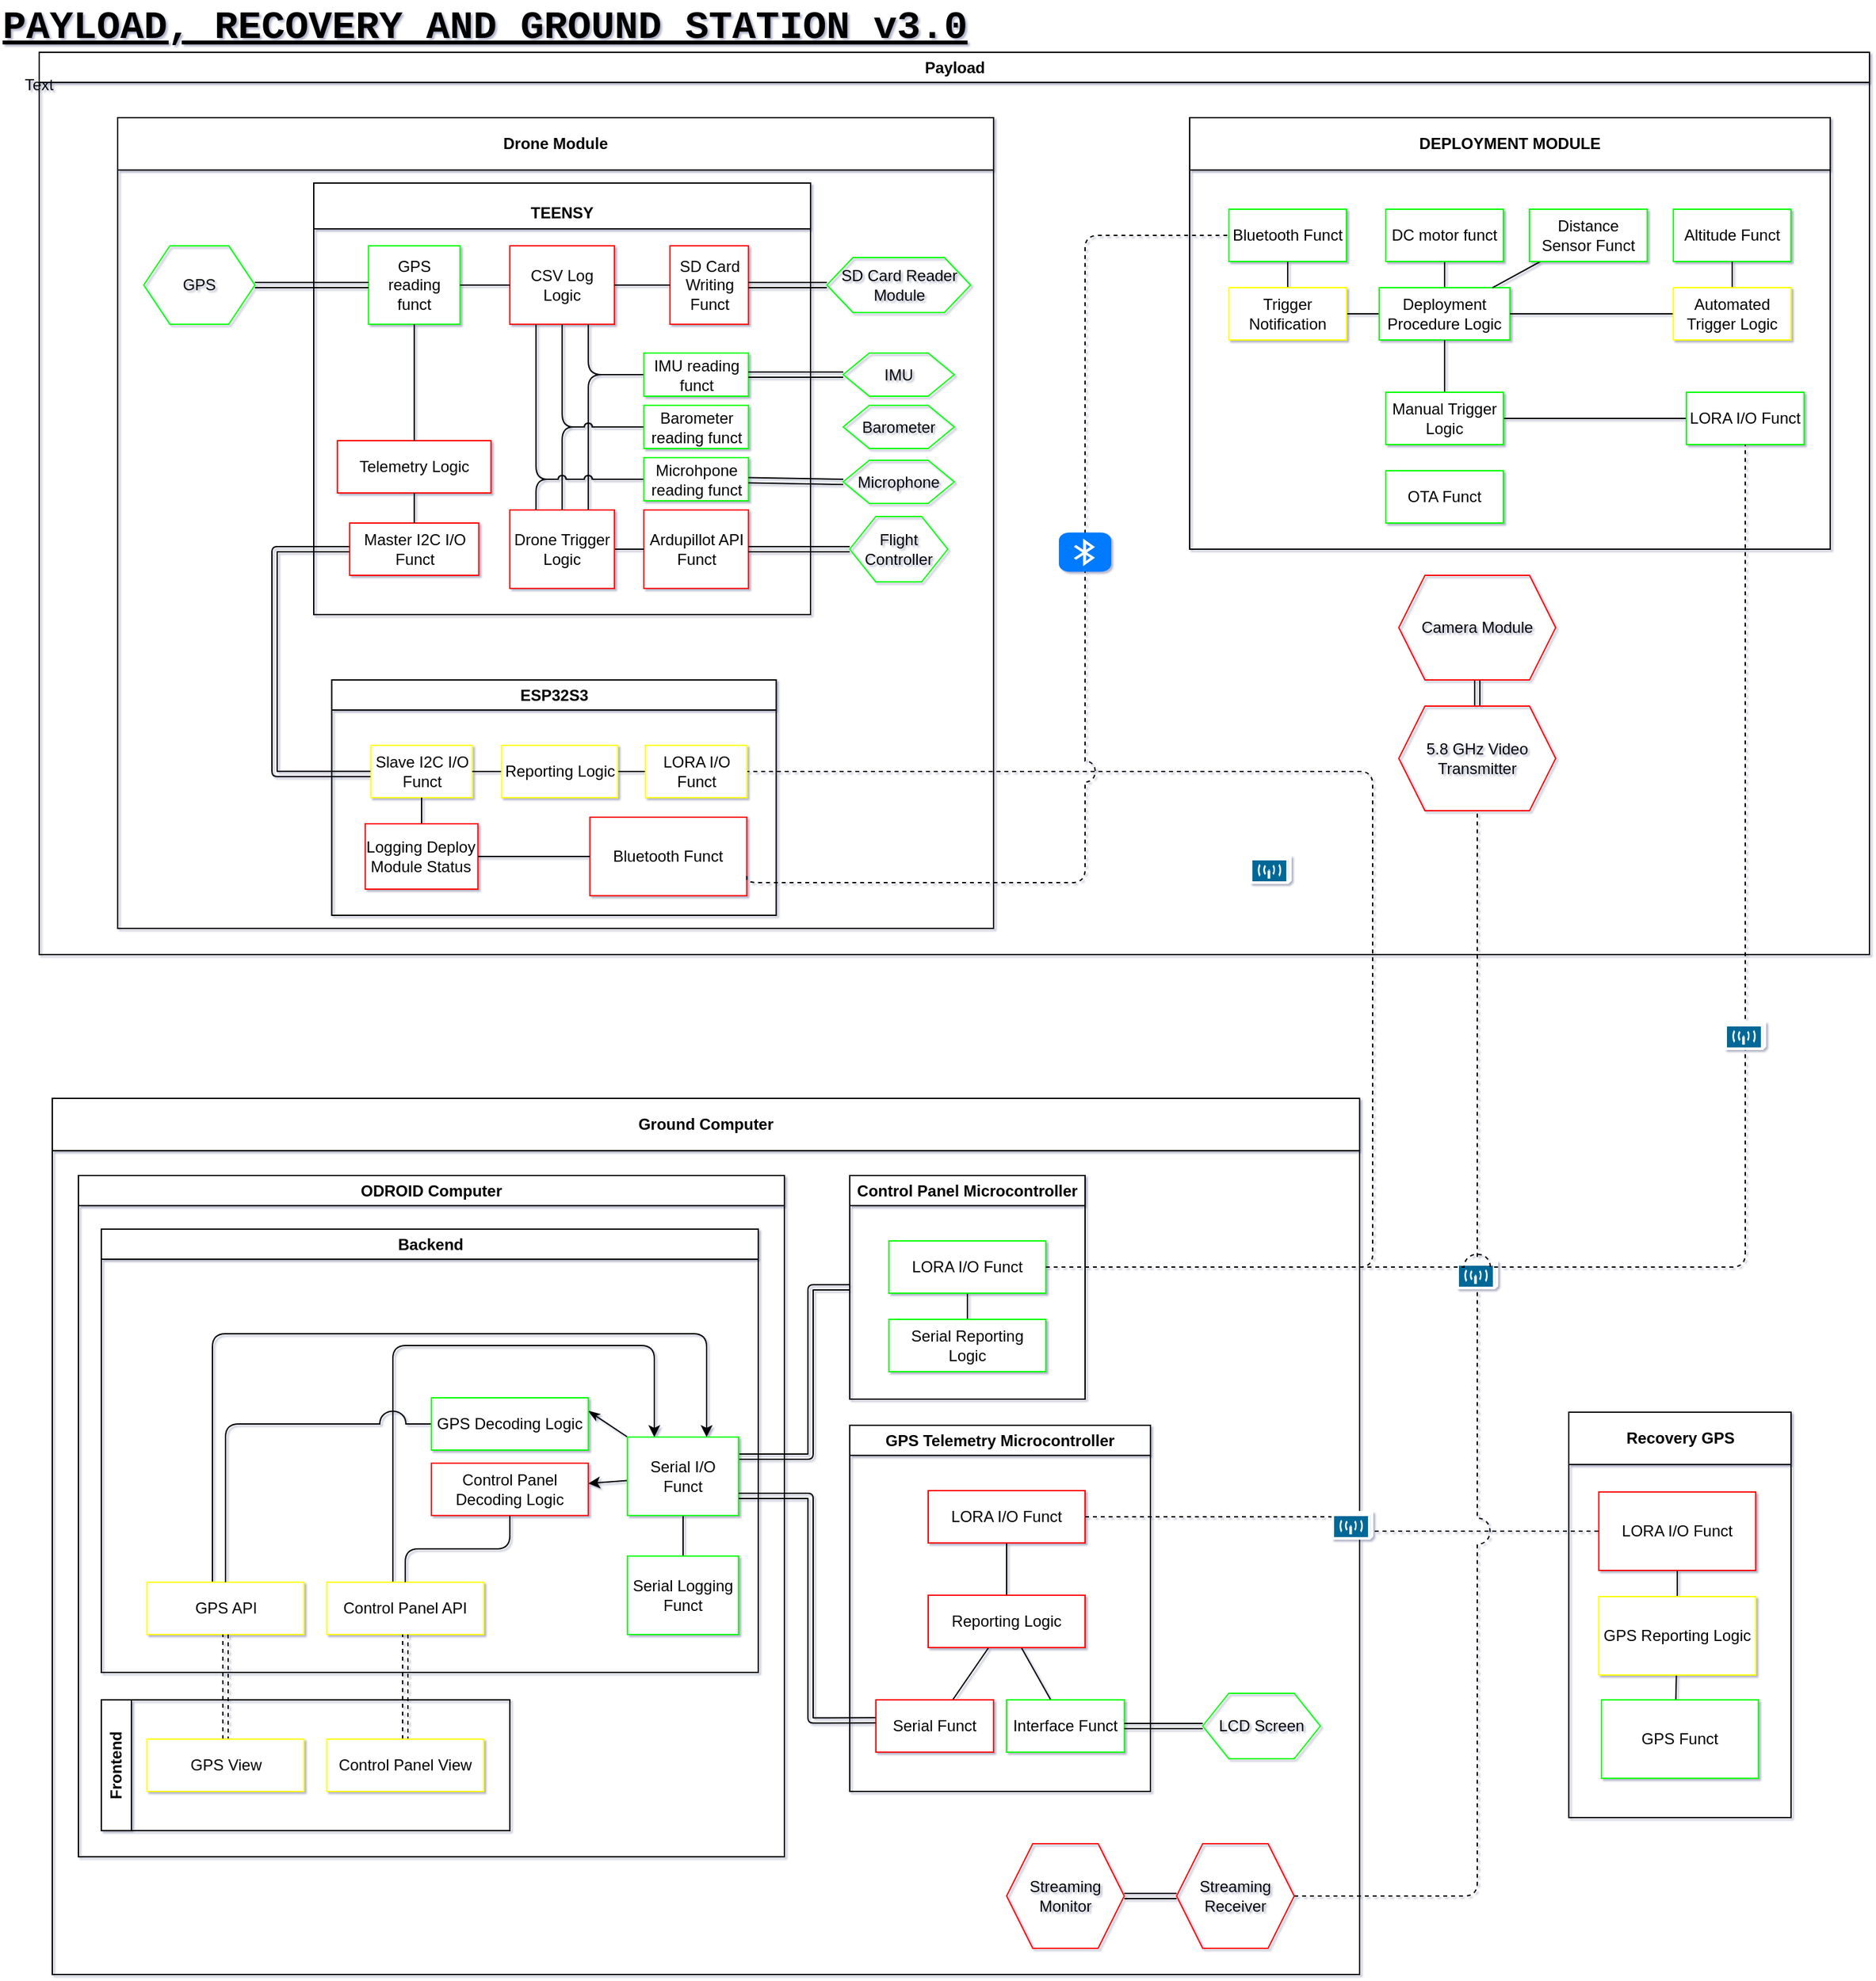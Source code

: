 <mxfile scale="2" border="10" pages="6">
    <diagram id="4QediJ6yFRxEmzGJgpwU" name="Page-2">
        <mxGraphModel dx="2021" dy="1324" grid="1" gridSize="10" guides="1" tooltips="1" connect="1" arrows="1" fold="1" page="1" pageScale="1" pageWidth="850" pageHeight="1100" background="none" math="0" shadow="1">
            <root>
                <mxCell id="0"/>
                <mxCell id="1" parent="0"/>
                <mxCell id="gPSL2kvVGcQyYVKuC0gU-1" value="&lt;div style=&quot;font-size: 30px;&quot;&gt;PAYLOAD, RECOVERY AND GROUND STATION v3.0&lt;/div&gt;" style="text;html=1;strokeColor=none;fillColor=none;align=left;verticalAlign=middle;whiteSpace=wrap;rounded=0;fontFamily=Courier New;fontSize=30;fontStyle=5" parent="1" vertex="1">
                    <mxGeometry x="-390" y="90" width="880" height="40" as="geometry"/>
                </mxCell>
                <mxCell id="gPSL2kvVGcQyYVKuC0gU-23" value="Ground Computer" style="swimlane;whiteSpace=wrap;html=1;startSize=40;" parent="1" vertex="1">
                    <mxGeometry x="-350" y="930" width="1000" height="670" as="geometry">
                        <mxRectangle x="110" y="470" width="180" height="40" as="alternateBounds"/>
                    </mxGeometry>
                </mxCell>
                <mxCell id="gPSL2kvVGcQyYVKuC0gU-254" style="edgeStyle=orthogonalEdgeStyle;shape=link;jumpStyle=arc;jumpSize=20;html=1;entryX=1;entryY=0.25;entryDx=0;entryDy=0;fontColor=default;startArrow=none;startFill=0;endArrow=none;endFill=0;" parent="gPSL2kvVGcQyYVKuC0gU-23" source="gPSL2kvVGcQyYVKuC0gU-136" target="gPSL2kvVGcQyYVKuC0gU-139" edge="1">
                    <mxGeometry relative="1" as="geometry">
                        <Array as="points">
                            <mxPoint x="580" y="145"/>
                            <mxPoint x="580" y="274"/>
                        </Array>
                    </mxGeometry>
                </mxCell>
                <mxCell id="gPSL2kvVGcQyYVKuC0gU-136" value="Control Panel Microcontroller" style="swimlane;whiteSpace=wrap;html=1;labelBackgroundColor=none;fontColor=default;" parent="gPSL2kvVGcQyYVKuC0gU-23" vertex="1">
                    <mxGeometry x="610" y="59" width="180" height="171" as="geometry"/>
                </mxCell>
                <mxCell id="gPSL2kvVGcQyYVKuC0gU-144" style="edgeStyle=none;html=1;fontColor=default;startArrow=none;startFill=0;endArrow=none;endFill=0;" parent="gPSL2kvVGcQyYVKuC0gU-136" source="gPSL2kvVGcQyYVKuC0gU-24" target="gPSL2kvVGcQyYVKuC0gU-137" edge="1">
                    <mxGeometry relative="1" as="geometry"/>
                </mxCell>
                <mxCell id="gPSL2kvVGcQyYVKuC0gU-24" value="LORA I/O Funct" style="rounded=0;whiteSpace=wrap;html=1;strokeColor=#00FF00;" parent="gPSL2kvVGcQyYVKuC0gU-136" vertex="1">
                    <mxGeometry x="30" y="50" width="120" height="40" as="geometry"/>
                </mxCell>
                <mxCell id="gPSL2kvVGcQyYVKuC0gU-137" value="Serial Reporting Logic" style="rounded=0;whiteSpace=wrap;html=1;strokeColor=#00FF00;" parent="gPSL2kvVGcQyYVKuC0gU-136" vertex="1">
                    <mxGeometry x="30" y="110" width="120" height="40" as="geometry"/>
                </mxCell>
                <mxCell id="gPSL2kvVGcQyYVKuC0gU-249" value="ODROID Computer" style="swimlane;whiteSpace=wrap;html=1;labelBackgroundColor=none;fontColor=default;gradientColor=none;" parent="gPSL2kvVGcQyYVKuC0gU-23" vertex="1">
                    <mxGeometry x="20" y="59" width="540" height="521" as="geometry">
                        <mxRectangle x="20" y="59" width="150" height="30" as="alternateBounds"/>
                    </mxGeometry>
                </mxCell>
                <mxCell id="gPSL2kvVGcQyYVKuC0gU-138" value="Backend" style="swimlane;whiteSpace=wrap;html=1;labelBackgroundColor=none;fontColor=default;" parent="gPSL2kvVGcQyYVKuC0gU-249" vertex="1">
                    <mxGeometry x="17.5" y="41" width="502.5" height="339" as="geometry"/>
                </mxCell>
                <mxCell id="gPSL2kvVGcQyYVKuC0gU-197" style="jumpStyle=arc;jumpSize=20;html=1;entryX=1;entryY=0.25;entryDx=0;entryDy=0;fontColor=default;startArrow=none;startFill=0;endArrow=classicThin;endFill=1;exitX=0;exitY=0;exitDx=0;exitDy=0;" parent="gPSL2kvVGcQyYVKuC0gU-138" source="gPSL2kvVGcQyYVKuC0gU-139" target="gPSL2kvVGcQyYVKuC0gU-190" edge="1">
                    <mxGeometry relative="1" as="geometry"/>
                </mxCell>
                <mxCell id="gPSL2kvVGcQyYVKuC0gU-198" style="edgeStyle=none;jumpStyle=arc;jumpSize=20;html=1;fontColor=default;startArrow=none;startFill=0;endArrow=classic;endFill=1;" parent="gPSL2kvVGcQyYVKuC0gU-138" source="gPSL2kvVGcQyYVKuC0gU-139" target="gPSL2kvVGcQyYVKuC0gU-192" edge="1">
                    <mxGeometry relative="1" as="geometry"/>
                </mxCell>
                <mxCell id="2F3ha8e2B9ea816BmeLy-65" style="edgeStyle=orthogonalEdgeStyle;html=1;endArrow=none;endFill=0;" parent="gPSL2kvVGcQyYVKuC0gU-138" source="gPSL2kvVGcQyYVKuC0gU-139" target="2F3ha8e2B9ea816BmeLy-64" edge="1">
                    <mxGeometry relative="1" as="geometry"/>
                </mxCell>
                <mxCell id="gPSL2kvVGcQyYVKuC0gU-139" value="Serial I/O Funct" style="rounded=0;whiteSpace=wrap;html=1;strokeColor=#00FF00;" parent="gPSL2kvVGcQyYVKuC0gU-138" vertex="1">
                    <mxGeometry x="402.5" y="159" width="85" height="60" as="geometry"/>
                </mxCell>
                <mxCell id="gPSL2kvVGcQyYVKuC0gU-201" style="edgeStyle=orthogonalEdgeStyle;jumpStyle=arc;jumpSize=20;html=1;fontColor=default;startArrow=none;startFill=0;endArrow=classic;endFill=1;" parent="gPSL2kvVGcQyYVKuC0gU-138" source="gPSL2kvVGcQyYVKuC0gU-140" target="gPSL2kvVGcQyYVKuC0gU-139" edge="1">
                    <mxGeometry relative="1" as="geometry">
                        <mxPoint x="472.5" y="80.0" as="targetPoint"/>
                        <Array as="points">
                            <mxPoint x="85" y="80"/>
                            <mxPoint x="463" y="80"/>
                        </Array>
                    </mxGeometry>
                </mxCell>
                <mxCell id="gPSL2kvVGcQyYVKuC0gU-140" value="GPS API" style="rounded=0;whiteSpace=wrap;html=1;strokeColor=#FFFF00;" parent="gPSL2kvVGcQyYVKuC0gU-138" vertex="1">
                    <mxGeometry x="35" y="270" width="120" height="40" as="geometry"/>
                </mxCell>
                <mxCell id="gPSL2kvVGcQyYVKuC0gU-202" style="edgeStyle=orthogonalEdgeStyle;jumpStyle=arc;jumpSize=20;html=1;entryX=0.25;entryY=0;entryDx=0;entryDy=0;fontColor=default;startArrow=none;startFill=0;endArrow=classic;endFill=1;" parent="gPSL2kvVGcQyYVKuC0gU-138" source="gPSL2kvVGcQyYVKuC0gU-159" target="gPSL2kvVGcQyYVKuC0gU-139" edge="1">
                    <mxGeometry relative="1" as="geometry">
                        <mxPoint x="472.16" y="89.12" as="targetPoint"/>
                        <Array as="points">
                            <mxPoint x="223" y="89"/>
                            <mxPoint x="423" y="89"/>
                            <mxPoint x="423" y="159"/>
                        </Array>
                    </mxGeometry>
                </mxCell>
                <mxCell id="gPSL2kvVGcQyYVKuC0gU-159" value="Control Panel API" style="rounded=0;whiteSpace=wrap;html=1;strokeColor=#FFFF00;" parent="gPSL2kvVGcQyYVKuC0gU-138" vertex="1">
                    <mxGeometry x="172.5" y="270.0" width="120" height="40" as="geometry"/>
                </mxCell>
                <mxCell id="gPSL2kvVGcQyYVKuC0gU-194" style="edgeStyle=orthogonalEdgeStyle;jumpStyle=arc;jumpSize=20;html=1;entryX=0.5;entryY=0;entryDx=0;entryDy=0;fontColor=default;startArrow=none;startFill=0;endArrow=none;endFill=0;" parent="gPSL2kvVGcQyYVKuC0gU-138" source="gPSL2kvVGcQyYVKuC0gU-190" target="gPSL2kvVGcQyYVKuC0gU-140" edge="1">
                    <mxGeometry relative="1" as="geometry"/>
                </mxCell>
                <mxCell id="gPSL2kvVGcQyYVKuC0gU-190" value="GPS Decoding Logic" style="rounded=0;whiteSpace=wrap;html=1;strokeColor=#00FF00;" parent="gPSL2kvVGcQyYVKuC0gU-138" vertex="1">
                    <mxGeometry x="252.5" y="129" width="120" height="40" as="geometry"/>
                </mxCell>
                <mxCell id="gPSL2kvVGcQyYVKuC0gU-195" style="jumpStyle=arc;jumpSize=20;html=1;entryX=0.5;entryY=0;entryDx=0;entryDy=0;fontColor=default;startArrow=none;startFill=0;endArrow=none;endFill=0;edgeStyle=orthogonalEdgeStyle;" parent="gPSL2kvVGcQyYVKuC0gU-138" source="gPSL2kvVGcQyYVKuC0gU-192" target="gPSL2kvVGcQyYVKuC0gU-159" edge="1">
                    <mxGeometry relative="1" as="geometry"/>
                </mxCell>
                <mxCell id="gPSL2kvVGcQyYVKuC0gU-192" value="Control Panel Decoding Logic" style="rounded=0;whiteSpace=wrap;html=1;strokeColor=#FF0000;" parent="gPSL2kvVGcQyYVKuC0gU-138" vertex="1">
                    <mxGeometry x="252.5" y="179" width="120" height="40" as="geometry"/>
                </mxCell>
                <mxCell id="2F3ha8e2B9ea816BmeLy-64" value="Serial Logging Funct" style="rounded=0;whiteSpace=wrap;html=1;strokeColor=#00FF00;" parent="gPSL2kvVGcQyYVKuC0gU-138" vertex="1">
                    <mxGeometry x="402.5" y="250" width="85" height="60" as="geometry"/>
                </mxCell>
                <mxCell id="gPSL2kvVGcQyYVKuC0gU-246" style="edgeStyle=orthogonalEdgeStyle;shape=link;jumpStyle=arc;jumpSize=20;html=1;fontColor=default;startArrow=none;startFill=0;endArrow=none;endFill=0;dashed=1;" parent="gPSL2kvVGcQyYVKuC0gU-249" source="gPSL2kvVGcQyYVKuC0gU-140" target="gPSL2kvVGcQyYVKuC0gU-142" edge="1">
                    <mxGeometry relative="1" as="geometry"/>
                </mxCell>
                <mxCell id="gPSL2kvVGcQyYVKuC0gU-247" style="edgeStyle=orthogonalEdgeStyle;shape=link;jumpStyle=arc;jumpSize=20;html=1;dashed=1;fontColor=default;startArrow=none;startFill=0;endArrow=none;endFill=0;" parent="gPSL2kvVGcQyYVKuC0gU-249" source="gPSL2kvVGcQyYVKuC0gU-159" target="gPSL2kvVGcQyYVKuC0gU-203" edge="1">
                    <mxGeometry relative="1" as="geometry"/>
                </mxCell>
                <mxCell id="gPSL2kvVGcQyYVKuC0gU-245" value="Frontend" style="swimlane;horizontal=0;whiteSpace=wrap;html=1;labelBackgroundColor=none;fontColor=default;gradientColor=none;" parent="gPSL2kvVGcQyYVKuC0gU-249" vertex="1">
                    <mxGeometry x="17.5" y="401" width="312.5" height="100" as="geometry"/>
                </mxCell>
                <mxCell id="gPSL2kvVGcQyYVKuC0gU-142" value="GPS View" style="rounded=0;whiteSpace=wrap;html=1;strokeColor=#FFFF00;" parent="gPSL2kvVGcQyYVKuC0gU-245" vertex="1">
                    <mxGeometry x="35" y="30" width="120" height="40" as="geometry"/>
                </mxCell>
                <mxCell id="gPSL2kvVGcQyYVKuC0gU-203" value="Control Panel View" style="rounded=0;whiteSpace=wrap;html=1;strokeColor=#FFFF00;" parent="gPSL2kvVGcQyYVKuC0gU-245" vertex="1">
                    <mxGeometry x="172.5" y="30" width="120" height="40" as="geometry"/>
                </mxCell>
                <mxCell id="gPSL2kvVGcQyYVKuC0gU-185" value="GPS Telemetry Microcontroller" style="swimlane;whiteSpace=wrap;html=1;labelBackgroundColor=none;fontColor=default;" parent="gPSL2kvVGcQyYVKuC0gU-23" vertex="1">
                    <mxGeometry x="610" y="250" width="230" height="280" as="geometry"/>
                </mxCell>
                <mxCell id="gPSL2kvVGcQyYVKuC0gU-186" style="edgeStyle=none;html=1;fontColor=default;startArrow=none;startFill=0;endArrow=none;endFill=0;" parent="gPSL2kvVGcQyYVKuC0gU-185" source="gPSL2kvVGcQyYVKuC0gU-187" target="gPSL2kvVGcQyYVKuC0gU-188" edge="1">
                    <mxGeometry relative="1" as="geometry"/>
                </mxCell>
                <mxCell id="gPSL2kvVGcQyYVKuC0gU-187" value="LORA I/O Funct" style="rounded=0;whiteSpace=wrap;html=1;strokeColor=#FF0000;" parent="gPSL2kvVGcQyYVKuC0gU-185" vertex="1">
                    <mxGeometry x="60" y="50" width="120" height="40" as="geometry"/>
                </mxCell>
                <mxCell id="_GHLLQImxxOvS69e7ARH-34" style="edgeStyle=none;html=1;endArrow=none;endFill=0;" parent="gPSL2kvVGcQyYVKuC0gU-185" source="gPSL2kvVGcQyYVKuC0gU-188" target="_GHLLQImxxOvS69e7ARH-33" edge="1">
                    <mxGeometry relative="1" as="geometry"/>
                </mxCell>
                <mxCell id="_GHLLQImxxOvS69e7ARH-35" style="edgeStyle=none;html=1;endArrow=none;endFill=0;" parent="gPSL2kvVGcQyYVKuC0gU-185" source="gPSL2kvVGcQyYVKuC0gU-188" target="_GHLLQImxxOvS69e7ARH-32" edge="1">
                    <mxGeometry relative="1" as="geometry"/>
                </mxCell>
                <mxCell id="gPSL2kvVGcQyYVKuC0gU-188" value="Reporting Logic" style="rounded=0;whiteSpace=wrap;html=1;strokeColor=#FF0000;" parent="gPSL2kvVGcQyYVKuC0gU-185" vertex="1">
                    <mxGeometry x="60" y="130" width="120" height="40" as="geometry"/>
                </mxCell>
                <mxCell id="_GHLLQImxxOvS69e7ARH-32" value="Interface Funct" style="rounded=0;whiteSpace=wrap;html=1;strokeColor=#00FF00;" parent="gPSL2kvVGcQyYVKuC0gU-185" vertex="1">
                    <mxGeometry x="120" y="210" width="90" height="40" as="geometry"/>
                </mxCell>
                <mxCell id="_GHLLQImxxOvS69e7ARH-33" value="Serial Funct" style="rounded=0;whiteSpace=wrap;html=1;strokeColor=#FF0000;" parent="gPSL2kvVGcQyYVKuC0gU-185" vertex="1">
                    <mxGeometry x="20" y="210" width="90" height="40" as="geometry"/>
                </mxCell>
                <mxCell id="gPSL2kvVGcQyYVKuC0gU-273" style="shape=link;jumpStyle=gap;jumpSize=20;html=1;fontColor=default;startArrow=none;startFill=0;endArrow=none;endFill=0;entryX=-0.004;entryY=0.392;entryDx=0;entryDy=0;entryPerimeter=0;edgeStyle=orthogonalEdgeStyle;exitX=1;exitY=0.75;exitDx=0;exitDy=0;" parent="gPSL2kvVGcQyYVKuC0gU-23" source="gPSL2kvVGcQyYVKuC0gU-139" target="_GHLLQImxxOvS69e7ARH-33" edge="1">
                    <mxGeometry relative="1" as="geometry">
                        <Array as="points">
                            <mxPoint x="580" y="304"/>
                            <mxPoint x="580" y="476"/>
                        </Array>
                        <mxPoint x="730" y="580" as="targetPoint"/>
                    </mxGeometry>
                </mxCell>
                <mxCell id="2F3ha8e2B9ea816BmeLy-62" value="Streaming Monitor" style="shape=hexagon;perimeter=hexagonPerimeter2;whiteSpace=wrap;html=1;fixedSize=1;strokeColor=#FF0000;fillColor=none;" parent="gPSL2kvVGcQyYVKuC0gU-23" vertex="1">
                    <mxGeometry x="730" y="570" width="90" height="80" as="geometry"/>
                </mxCell>
                <mxCell id="2F3ha8e2B9ea816BmeLy-61" value="Streaming Receiver" style="shape=hexagon;perimeter=hexagonPerimeter2;whiteSpace=wrap;html=1;fixedSize=1;strokeColor=#FF0000;fillColor=none;" parent="gPSL2kvVGcQyYVKuC0gU-23" vertex="1">
                    <mxGeometry x="860" y="570" width="90" height="80" as="geometry"/>
                </mxCell>
                <mxCell id="2F3ha8e2B9ea816BmeLy-63" style="shape=link;html=1;entryX=0;entryY=0.5;entryDx=0;entryDy=0;endArrow=none;endFill=0;edgeStyle=orthogonalEdgeStyle;" parent="gPSL2kvVGcQyYVKuC0gU-23" source="2F3ha8e2B9ea816BmeLy-62" target="2F3ha8e2B9ea816BmeLy-61" edge="1">
                    <mxGeometry relative="1" as="geometry"/>
                </mxCell>
                <mxCell id="2F3ha8e2B9ea816BmeLy-66" value="LCD Screen" style="shape=hexagon;perimeter=hexagonPerimeter2;whiteSpace=wrap;html=1;fixedSize=1;strokeColor=#00FF00;fillColor=none;" parent="gPSL2kvVGcQyYVKuC0gU-23" vertex="1">
                    <mxGeometry x="880" y="455" width="90" height="50" as="geometry"/>
                </mxCell>
                <mxCell id="2F3ha8e2B9ea816BmeLy-67" style="edgeStyle=orthogonalEdgeStyle;html=1;endArrow=none;endFill=0;shape=link;" parent="gPSL2kvVGcQyYVKuC0gU-23" source="_GHLLQImxxOvS69e7ARH-32" target="2F3ha8e2B9ea816BmeLy-66" edge="1">
                    <mxGeometry relative="1" as="geometry"/>
                </mxCell>
                <mxCell id="gPSL2kvVGcQyYVKuC0gU-86" value="" style="endArrow=none;html=1;dashed=1;fontColor=default;exitX=1;exitY=0.5;exitDx=0;exitDy=0;startArrow=none;startFill=0;endFill=0;entryX=1;entryY=0.5;entryDx=0;entryDy=0;jumpStyle=arc;jumpSize=10;edgeStyle=orthogonalEdgeStyle;" parent="1" source="gPSL2kvVGcQyYVKuC0gU-24" target="gPSL2kvVGcQyYVKuC0gU-228" edge="1">
                    <mxGeometry relative="1" as="geometry">
                        <mxPoint x="310" y="500" as="sourcePoint"/>
                        <mxPoint x="230" y="790" as="targetPoint"/>
                        <Array as="points">
                            <mxPoint x="660" y="1059"/>
                            <mxPoint x="660" y="680"/>
                        </Array>
                    </mxGeometry>
                </mxCell>
                <mxCell id="gPSL2kvVGcQyYVKuC0gU-87" value="" style="shape=mxgraph.cisco.wireless.wireless_transport;html=1;pointerEvents=1;dashed=0;fillColor=#036897;strokeColor=#ffffff;strokeWidth=2;verticalLabelPosition=bottom;verticalAlign=top;align=center;outlineConnect=0;labelBackgroundColor=none;fontColor=default;" parent="gPSL2kvVGcQyYVKuC0gU-86" vertex="1">
                    <mxGeometry width="30" height="20" relative="1" as="geometry">
                        <mxPoint x="-93" y="-10" as="offset"/>
                    </mxGeometry>
                </mxCell>
                <mxCell id="gPSL2kvVGcQyYVKuC0gU-102" value="Recovery GPS" style="swimlane;labelBackgroundColor=none;fontColor=default;html=1;startSize=40;" parent="1" vertex="1">
                    <mxGeometry x="810" y="1170" width="170" height="310" as="geometry"/>
                </mxCell>
                <mxCell id="gPSL2kvVGcQyYVKuC0gU-112" style="edgeStyle=none;html=1;fontColor=default;startArrow=none;startFill=0;endArrow=none;endFill=0;exitX=0.474;exitY=-0.006;exitDx=0;exitDy=0;exitPerimeter=0;" parent="gPSL2kvVGcQyYVKuC0gU-102" source="gPSL2kvVGcQyYVKuC0gU-263" target="gPSL2kvVGcQyYVKuC0gU-109" edge="1">
                    <mxGeometry relative="1" as="geometry">
                        <mxPoint x="100" y="224" as="sourcePoint"/>
                    </mxGeometry>
                </mxCell>
                <mxCell id="gPSL2kvVGcQyYVKuC0gU-111" style="edgeStyle=none;html=1;fontColor=default;startArrow=none;startFill=0;endArrow=none;endFill=0;" parent="gPSL2kvVGcQyYVKuC0gU-102" source="gPSL2kvVGcQyYVKuC0gU-107" target="gPSL2kvVGcQyYVKuC0gU-109" edge="1">
                    <mxGeometry relative="1" as="geometry"/>
                </mxCell>
                <mxCell id="gPSL2kvVGcQyYVKuC0gU-107" value="LORA I/O Funct" style="rounded=0;whiteSpace=wrap;html=1;labelBackgroundColor=none;fontColor=default;strokeColor=#FF0000;" parent="gPSL2kvVGcQyYVKuC0gU-102" vertex="1">
                    <mxGeometry x="23" y="61" width="120" height="60" as="geometry"/>
                </mxCell>
                <mxCell id="gPSL2kvVGcQyYVKuC0gU-109" value="GPS Reporting Logic" style="rounded=0;whiteSpace=wrap;html=1;labelBackgroundColor=none;fontColor=default;strokeColor=#FFFF00;" parent="gPSL2kvVGcQyYVKuC0gU-102" vertex="1">
                    <mxGeometry x="23" y="141" width="120" height="60" as="geometry"/>
                </mxCell>
                <mxCell id="gPSL2kvVGcQyYVKuC0gU-263" value="GPS Funct" style="rounded=0;whiteSpace=wrap;html=1;labelBackgroundColor=none;fontColor=default;strokeColor=#00FF00;" parent="gPSL2kvVGcQyYVKuC0gU-102" vertex="1">
                    <mxGeometry x="25" y="220" width="120" height="60" as="geometry"/>
                </mxCell>
                <mxCell id="gPSL2kvVGcQyYVKuC0gU-104" value="" style="endArrow=none;html=1;dashed=1;fontColor=default;exitX=1;exitY=0.5;exitDx=0;exitDy=0;entryX=0;entryY=0.5;entryDx=0;entryDy=0;startArrow=none;startFill=0;endFill=0;edgeStyle=orthogonalEdgeStyle;" parent="1" source="gPSL2kvVGcQyYVKuC0gU-187" target="gPSL2kvVGcQyYVKuC0gU-107" edge="1">
                    <mxGeometry relative="1" as="geometry">
                        <mxPoint x="540" y="846.85" as="sourcePoint"/>
                        <mxPoint x="540.47" y="745.45" as="targetPoint"/>
                    </mxGeometry>
                </mxCell>
                <mxCell id="gPSL2kvVGcQyYVKuC0gU-105" value="" style="shape=mxgraph.cisco.wireless.wireless_transport;html=1;pointerEvents=1;dashed=0;fillColor=#036897;strokeColor=#ffffff;strokeWidth=2;verticalLabelPosition=bottom;verticalAlign=top;align=center;outlineConnect=0;labelBackgroundColor=none;fontColor=default;" parent="gPSL2kvVGcQyYVKuC0gU-104" vertex="1">
                    <mxGeometry width="30" height="20" relative="1" as="geometry">
                        <mxPoint x="-7" y="-9" as="offset"/>
                    </mxGeometry>
                </mxCell>
                <mxCell id="gPSL2kvVGcQyYVKuC0gU-171" value="Payload" style="swimlane;labelBackgroundColor=none;fontColor=default;gradientColor=none;html=1;" parent="1" vertex="1">
                    <mxGeometry x="-360" y="130" width="1400" height="690" as="geometry"/>
                </mxCell>
                <mxCell id="gPSL2kvVGcQyYVKuC0gU-21" value="DEPLOYMENT MODULE" style="swimlane;whiteSpace=wrap;html=1;startSize=40;" parent="gPSL2kvVGcQyYVKuC0gU-171" vertex="1">
                    <mxGeometry x="880" y="50" width="490" height="330" as="geometry">
                        <mxRectangle x="370" y="80" width="180" height="40" as="alternateBounds"/>
                    </mxGeometry>
                </mxCell>
                <mxCell id="gPSL2kvVGcQyYVKuC0gU-124" style="edgeStyle=none;html=1;fontColor=default;startArrow=none;startFill=0;endArrow=none;endFill=0;" parent="gPSL2kvVGcQyYVKuC0gU-21" source="gPSL2kvVGcQyYVKuC0gU-22" target="gPSL2kvVGcQyYVKuC0gU-117" edge="1">
                    <mxGeometry relative="1" as="geometry"/>
                </mxCell>
                <mxCell id="gPSL2kvVGcQyYVKuC0gU-22" value="DC motor funct" style="rounded=0;whiteSpace=wrap;html=1;strokeColor=#00FF00;" parent="gPSL2kvVGcQyYVKuC0gU-21" vertex="1">
                    <mxGeometry x="150" y="70" width="90" height="40" as="geometry"/>
                </mxCell>
                <mxCell id="gPSL2kvVGcQyYVKuC0gU-114" value="Bluetooth Funct" style="rounded=0;whiteSpace=wrap;html=1;strokeColor=#00FF00;" parent="gPSL2kvVGcQyYVKuC0gU-21" vertex="1">
                    <mxGeometry x="30" y="70" width="90" height="40" as="geometry"/>
                </mxCell>
                <mxCell id="gPSL2kvVGcQyYVKuC0gU-115" value="Altitude Funct" style="rounded=0;whiteSpace=wrap;html=1;strokeColor=#00FF00;" parent="gPSL2kvVGcQyYVKuC0gU-21" vertex="1">
                    <mxGeometry x="370" y="70" width="90" height="40" as="geometry"/>
                </mxCell>
                <mxCell id="18" style="edgeStyle=none;jumpStyle=arc;jumpSize=16;html=1;endArrow=none;endFill=0;" parent="gPSL2kvVGcQyYVKuC0gU-21" source="gPSL2kvVGcQyYVKuC0gU-117" target="gPSL2kvVGcQyYVKuC0gU-126" edge="1">
                    <mxGeometry relative="1" as="geometry"/>
                </mxCell>
                <mxCell id="gPSL2kvVGcQyYVKuC0gU-117" value="Deployment Procedure Logic" style="rounded=0;whiteSpace=wrap;html=1;strokeColor=#00FF00;" parent="gPSL2kvVGcQyYVKuC0gU-21" vertex="1">
                    <mxGeometry x="145" y="130" width="100" height="40" as="geometry"/>
                </mxCell>
                <mxCell id="gPSL2kvVGcQyYVKuC0gU-128" style="edgeStyle=none;html=1;fontColor=default;startArrow=none;startFill=0;endArrow=none;endFill=0;" parent="gPSL2kvVGcQyYVKuC0gU-21" source="gPSL2kvVGcQyYVKuC0gU-118" target="gPSL2kvVGcQyYVKuC0gU-115" edge="1">
                    <mxGeometry relative="1" as="geometry"/>
                </mxCell>
                <mxCell id="17" style="edgeStyle=none;jumpStyle=arc;jumpSize=16;html=1;endArrow=none;endFill=0;" parent="gPSL2kvVGcQyYVKuC0gU-21" source="gPSL2kvVGcQyYVKuC0gU-118" target="gPSL2kvVGcQyYVKuC0gU-117" edge="1">
                    <mxGeometry relative="1" as="geometry"/>
                </mxCell>
                <mxCell id="gPSL2kvVGcQyYVKuC0gU-118" value="Automated Trigger Logic" style="rounded=0;whiteSpace=wrap;html=1;strokeColor=#FFFF00;" parent="gPSL2kvVGcQyYVKuC0gU-21" vertex="1">
                    <mxGeometry x="370" y="130" width="90" height="40" as="geometry"/>
                </mxCell>
                <mxCell id="gPSL2kvVGcQyYVKuC0gU-127" style="edgeStyle=none;html=1;fontColor=default;startArrow=none;startFill=0;endArrow=none;endFill=0;" parent="gPSL2kvVGcQyYVKuC0gU-21" source="gPSL2kvVGcQyYVKuC0gU-126" target="gPSL2kvVGcQyYVKuC0gU-114" edge="1">
                    <mxGeometry relative="1" as="geometry"/>
                </mxCell>
                <mxCell id="gPSL2kvVGcQyYVKuC0gU-126" value="Trigger Notification" style="rounded=0;whiteSpace=wrap;html=1;strokeColor=#FFFF00;" parent="gPSL2kvVGcQyYVKuC0gU-21" vertex="1">
                    <mxGeometry x="30" y="130" width="90" height="40" as="geometry"/>
                </mxCell>
                <mxCell id="27" style="edgeStyle=none;jumpStyle=arc;jumpSize=16;html=1;endArrow=none;endFill=0;" parent="gPSL2kvVGcQyYVKuC0gU-21" source="19" target="24" edge="1">
                    <mxGeometry relative="1" as="geometry"/>
                </mxCell>
                <mxCell id="19" value="LORA I/O Funct" style="rounded=0;whiteSpace=wrap;html=1;strokeColor=#00FF00;" parent="gPSL2kvVGcQyYVKuC0gU-21" vertex="1">
                    <mxGeometry x="380" y="210" width="90" height="40" as="geometry"/>
                </mxCell>
                <mxCell id="29" style="jumpStyle=arc;jumpSize=16;html=1;endArrow=none;endFill=0;" parent="gPSL2kvVGcQyYVKuC0gU-21" source="24" target="gPSL2kvVGcQyYVKuC0gU-117" edge="1">
                    <mxGeometry relative="1" as="geometry"/>
                </mxCell>
                <mxCell id="24" value="Manual Trigger Logic" style="rounded=0;whiteSpace=wrap;html=1;strokeColor=#00FF00;" parent="gPSL2kvVGcQyYVKuC0gU-21" vertex="1">
                    <mxGeometry x="150" y="210" width="90" height="40" as="geometry"/>
                </mxCell>
                <mxCell id="38" value="OTA Funct" style="rounded=0;whiteSpace=wrap;html=1;strokeColor=#00FF00;" vertex="1" parent="gPSL2kvVGcQyYVKuC0gU-21">
                    <mxGeometry x="150" y="270" width="90" height="40" as="geometry"/>
                </mxCell>
                <mxCell id="72" style="jumpStyle=arc;html=1;endArrow=none;endFill=0;" edge="1" parent="gPSL2kvVGcQyYVKuC0gU-21" source="71" target="gPSL2kvVGcQyYVKuC0gU-117">
                    <mxGeometry relative="1" as="geometry"/>
                </mxCell>
                <mxCell id="71" value="Distance Sensor Funct" style="rounded=0;whiteSpace=wrap;html=1;strokeColor=#00FF00;" vertex="1" parent="gPSL2kvVGcQyYVKuC0gU-21">
                    <mxGeometry x="260" y="70" width="90" height="40" as="geometry"/>
                </mxCell>
                <mxCell id="gPSL2kvVGcQyYVKuC0gU-17" value="Drone Module" style="swimlane;whiteSpace=wrap;html=1;startSize=40;" parent="gPSL2kvVGcQyYVKuC0gU-171" vertex="1">
                    <mxGeometry x="60" y="50" width="670" height="620" as="geometry">
                        <mxRectangle x="40" y="80" width="180" height="40" as="alternateBounds"/>
                    </mxGeometry>
                </mxCell>
                <mxCell id="gPSL2kvVGcQyYVKuC0gU-222" value="ESP32S3" style="swimlane;whiteSpace=wrap;html=1;labelBackgroundColor=none;fontColor=default;gradientColor=none;" parent="gPSL2kvVGcQyYVKuC0gU-17" vertex="1">
                    <mxGeometry x="163.75" y="430" width="340" height="180" as="geometry"/>
                </mxCell>
                <mxCell id="gPSL2kvVGcQyYVKuC0gU-250" style="edgeStyle=orthogonalEdgeStyle;jumpStyle=arc;jumpSize=20;html=1;fontColor=default;startArrow=none;startFill=0;endArrow=none;endFill=0;" parent="gPSL2kvVGcQyYVKuC0gU-222" source="gPSL2kvVGcQyYVKuC0gU-228" target="gPSL2kvVGcQyYVKuC0gU-231" edge="1">
                    <mxGeometry relative="1" as="geometry"/>
                </mxCell>
                <mxCell id="gPSL2kvVGcQyYVKuC0gU-228" value="LORA I/O Funct" style="rounded=0;whiteSpace=wrap;html=1;strokeColor=#FFFF00;" parent="gPSL2kvVGcQyYVKuC0gU-222" vertex="1">
                    <mxGeometry x="240" y="50" width="77.5" height="40" as="geometry"/>
                </mxCell>
                <mxCell id="gPSL2kvVGcQyYVKuC0gU-229" value="Slave I2C I/O Funct" style="rounded=0;whiteSpace=wrap;html=1;strokeColor=#FFFF00;" parent="gPSL2kvVGcQyYVKuC0gU-222" vertex="1">
                    <mxGeometry x="30" y="50" width="77.5" height="40" as="geometry"/>
                </mxCell>
                <mxCell id="gPSL2kvVGcQyYVKuC0gU-251" style="edgeStyle=orthogonalEdgeStyle;jumpStyle=arc;jumpSize=20;html=1;entryX=1;entryY=0.5;entryDx=0;entryDy=0;fontColor=default;startArrow=none;startFill=0;endArrow=none;endFill=0;" parent="gPSL2kvVGcQyYVKuC0gU-222" source="gPSL2kvVGcQyYVKuC0gU-231" target="gPSL2kvVGcQyYVKuC0gU-229" edge="1">
                    <mxGeometry relative="1" as="geometry"/>
                </mxCell>
                <mxCell id="gPSL2kvVGcQyYVKuC0gU-231" value="Reporting Logic" style="rounded=0;whiteSpace=wrap;html=1;strokeColor=#FFFF00;" parent="gPSL2kvVGcQyYVKuC0gU-222" vertex="1">
                    <mxGeometry x="130" y="50" width="88.75" height="40" as="geometry"/>
                </mxCell>
                <mxCell id="gPSL2kvVGcQyYVKuC0gU-205" value="Bluetooth Funct" style="rounded=0;whiteSpace=wrap;html=1;strokeColor=#FF0000;" parent="gPSL2kvVGcQyYVKuC0gU-222" vertex="1">
                    <mxGeometry x="197.5" y="105" width="120" height="60" as="geometry"/>
                </mxCell>
                <mxCell id="4" style="edgeStyle=none;html=1;endArrow=none;endFill=0;" parent="gPSL2kvVGcQyYVKuC0gU-222" source="gPSL2kvVGcQyYVKuC0gU-211" target="gPSL2kvVGcQyYVKuC0gU-229" edge="1">
                    <mxGeometry relative="1" as="geometry"/>
                </mxCell>
                <mxCell id="gPSL2kvVGcQyYVKuC0gU-211" value="Logging Deploy Module Status" style="rounded=0;whiteSpace=wrap;html=1;strokeColor=#FF0000;" parent="gPSL2kvVGcQyYVKuC0gU-222" vertex="1">
                    <mxGeometry x="25.62" y="110" width="86.25" height="50" as="geometry"/>
                </mxCell>
                <mxCell id="gPSL2kvVGcQyYVKuC0gU-212" style="edgeStyle=none;jumpStyle=arc;jumpSize=20;html=1;entryX=0;entryY=0.5;entryDx=0;entryDy=0;fontColor=default;startArrow=none;startFill=0;endArrow=none;endFill=0;" parent="gPSL2kvVGcQyYVKuC0gU-222" source="gPSL2kvVGcQyYVKuC0gU-211" target="gPSL2kvVGcQyYVKuC0gU-205" edge="1">
                    <mxGeometry relative="1" as="geometry"/>
                </mxCell>
                <mxCell id="gPSL2kvVGcQyYVKuC0gU-266" style="edgeStyle=orthogonalEdgeStyle;shape=link;jumpStyle=gap;jumpSize=20;html=1;entryX=-0.005;entryY=0.547;entryDx=0;entryDy=0;fontColor=default;startArrow=none;startFill=0;endArrow=none;endFill=0;entryPerimeter=0;" parent="gPSL2kvVGcQyYVKuC0gU-17" source="gPSL2kvVGcQyYVKuC0gU-259" target="gPSL2kvVGcQyYVKuC0gU-229" edge="1">
                    <mxGeometry relative="1" as="geometry">
                        <Array as="points">
                            <mxPoint x="120" y="330"/>
                            <mxPoint x="120" y="502"/>
                        </Array>
                    </mxGeometry>
                </mxCell>
                <mxCell id="gPSL2kvVGcQyYVKuC0gU-276" value="&lt;font face=&quot;Helvetica&quot; style=&quot;font-size: 12px;&quot;&gt;TEENSY&lt;/font&gt;" style="swimlane;whiteSpace=wrap;html=1;labelBackgroundColor=none;fontFamily=Courier New;fontSize=30;fontColor=default;gradientColor=none;startSize=35;align=center;verticalAlign=middle;" parent="gPSL2kvVGcQyYVKuC0gU-17" vertex="1">
                    <mxGeometry x="150" y="50" width="380" height="330" as="geometry"/>
                </mxCell>
                <mxCell id="gPSL2kvVGcQyYVKuC0gU-259" value="Master I2C I/O Funct" style="rounded=0;whiteSpace=wrap;html=1;strokeColor=#FF0000;" parent="gPSL2kvVGcQyYVKuC0gU-276" vertex="1">
                    <mxGeometry x="27.5" y="260" width="98.75" height="40" as="geometry"/>
                </mxCell>
                <mxCell id="gPSL2kvVGcQyYVKuC0gU-235" value="Telemetry Logic" style="rounded=0;whiteSpace=wrap;html=1;strokeColor=#FF0000;" parent="gPSL2kvVGcQyYVKuC0gU-276" vertex="1">
                    <mxGeometry x="18.13" y="197" width="117.5" height="40" as="geometry"/>
                </mxCell>
                <mxCell id="gPSL2kvVGcQyYVKuC0gU-206" value="CSV Log Logic" style="rounded=0;whiteSpace=wrap;html=1;strokeColor=#FF0000;" parent="gPSL2kvVGcQyYVKuC0gU-276" vertex="1">
                    <mxGeometry x="150" y="48" width="80" height="60" as="geometry"/>
                </mxCell>
                <mxCell id="gPSL2kvVGcQyYVKuC0gU-238" style="edgeStyle=none;jumpStyle=arc;jumpSize=20;html=1;fontColor=default;startArrow=none;startFill=0;endArrow=none;endFill=0;exitX=0.5;exitY=0;exitDx=0;exitDy=0;" parent="gPSL2kvVGcQyYVKuC0gU-276" source="gPSL2kvVGcQyYVKuC0gU-259" target="gPSL2kvVGcQyYVKuC0gU-235" edge="1">
                    <mxGeometry relative="1" as="geometry">
                        <mxPoint x="-135.375" y="360" as="sourcePoint"/>
                    </mxGeometry>
                </mxCell>
                <mxCell id="13" value="Ardupillot API Funct" style="rounded=0;whiteSpace=wrap;html=1;strokeColor=#FF0000;" parent="gPSL2kvVGcQyYVKuC0gU-276" vertex="1">
                    <mxGeometry x="252.5" y="250" width="80" height="60" as="geometry"/>
                </mxCell>
                <mxCell id="35" style="edgeStyle=none;jumpStyle=arc;jumpSize=16;html=1;endArrow=none;endFill=0;" parent="gPSL2kvVGcQyYVKuC0gU-276" source="34" target="13" edge="1">
                    <mxGeometry relative="1" as="geometry"/>
                </mxCell>
                <mxCell id="34" value="Drone Trigger Logic" style="rounded=0;whiteSpace=wrap;html=1;strokeColor=#FF0000;" parent="gPSL2kvVGcQyYVKuC0gU-276" vertex="1">
                    <mxGeometry x="150" y="250" width="80" height="60" as="geometry"/>
                </mxCell>
                <mxCell id="62" style="edgeStyle=orthogonalEdgeStyle;html=1;entryX=0.75;entryY=1;entryDx=0;entryDy=0;endArrow=none;endFill=0;jumpStyle=arc;" edge="1" parent="gPSL2kvVGcQyYVKuC0gU-276" source="2F3ha8e2B9ea816BmeLy-38" target="gPSL2kvVGcQyYVKuC0gU-206">
                    <mxGeometry relative="1" as="geometry"/>
                </mxCell>
                <mxCell id="68" style="edgeStyle=orthogonalEdgeStyle;html=1;entryX=0.75;entryY=0;entryDx=0;entryDy=0;endArrow=none;endFill=0;jumpStyle=arc;" edge="1" parent="gPSL2kvVGcQyYVKuC0gU-276" source="2F3ha8e2B9ea816BmeLy-38" target="34">
                    <mxGeometry relative="1" as="geometry"/>
                </mxCell>
                <mxCell id="2F3ha8e2B9ea816BmeLy-38" value="IMU reading funct" style="rounded=0;whiteSpace=wrap;html=1;strokeColor=#00FF00;" parent="gPSL2kvVGcQyYVKuC0gU-276" vertex="1">
                    <mxGeometry x="252.5" y="130" width="80" height="33" as="geometry"/>
                </mxCell>
                <mxCell id="63" style="edgeStyle=orthogonalEdgeStyle;html=1;entryX=0.5;entryY=1;entryDx=0;entryDy=0;endArrow=none;endFill=0;jumpStyle=arc;" edge="1" parent="gPSL2kvVGcQyYVKuC0gU-276" source="45" target="gPSL2kvVGcQyYVKuC0gU-206">
                    <mxGeometry relative="1" as="geometry"/>
                </mxCell>
                <mxCell id="69" style="edgeStyle=orthogonalEdgeStyle;html=1;entryX=0.5;entryY=0;entryDx=0;entryDy=0;endArrow=none;endFill=0;jumpStyle=arc;" edge="1" parent="gPSL2kvVGcQyYVKuC0gU-276" source="45" target="34">
                    <mxGeometry relative="1" as="geometry"/>
                </mxCell>
                <mxCell id="45" value="Barometer reading funct" style="rounded=0;whiteSpace=wrap;html=1;strokeColor=#00FF00;" vertex="1" parent="gPSL2kvVGcQyYVKuC0gU-276">
                    <mxGeometry x="252.5" y="170" width="80" height="33" as="geometry"/>
                </mxCell>
                <mxCell id="64" style="edgeStyle=orthogonalEdgeStyle;html=1;entryX=0.25;entryY=1;entryDx=0;entryDy=0;endArrow=none;endFill=0;jumpStyle=arc;" edge="1" parent="gPSL2kvVGcQyYVKuC0gU-276" source="46" target="gPSL2kvVGcQyYVKuC0gU-206">
                    <mxGeometry relative="1" as="geometry"/>
                </mxCell>
                <mxCell id="70" style="edgeStyle=orthogonalEdgeStyle;html=1;entryX=0.25;entryY=0;entryDx=0;entryDy=0;endArrow=none;endFill=0;jumpStyle=arc;" edge="1" parent="gPSL2kvVGcQyYVKuC0gU-276" source="46" target="34">
                    <mxGeometry relative="1" as="geometry"/>
                </mxCell>
                <mxCell id="46" value="Microhpone reading funct" style="rounded=0;whiteSpace=wrap;html=1;strokeColor=#00FF00;" vertex="1" parent="gPSL2kvVGcQyYVKuC0gU-276">
                    <mxGeometry x="252.5" y="210" width="80" height="33" as="geometry"/>
                </mxCell>
                <mxCell id="52" value="GPS reading funct" style="rounded=0;whiteSpace=wrap;html=1;strokeColor=#00FF00;" vertex="1" parent="gPSL2kvVGcQyYVKuC0gU-276">
                    <mxGeometry x="41.88" y="48" width="70" height="60" as="geometry"/>
                </mxCell>
                <mxCell id="53" value="" style="edgeStyle=none;jumpStyle=arc;jumpSize=16;html=1;endArrow=none;endFill=0;entryX=1;entryY=0.5;entryDx=0;entryDy=0;exitX=0;exitY=0.5;exitDx=0;exitDy=0;" edge="1" parent="gPSL2kvVGcQyYVKuC0gU-276" source="gPSL2kvVGcQyYVKuC0gU-206" target="52">
                    <mxGeometry relative="1" as="geometry">
                        <mxPoint x="-345" y="258" as="targetPoint"/>
                        <mxPoint x="110" y="78" as="sourcePoint"/>
                    </mxGeometry>
                </mxCell>
                <mxCell id="11" style="edgeStyle=none;jumpStyle=arc;jumpSize=16;html=1;endArrow=none;endFill=0;" parent="gPSL2kvVGcQyYVKuC0gU-276" source="52" target="gPSL2kvVGcQyYVKuC0gU-235" edge="1">
                    <mxGeometry relative="1" as="geometry">
                        <mxPoint x="130.298" y="108" as="sourcePoint"/>
                    </mxGeometry>
                </mxCell>
                <mxCell id="54" value="SD Card Writing Funct" style="rounded=0;whiteSpace=wrap;html=1;strokeColor=#FF0000;" vertex="1" parent="gPSL2kvVGcQyYVKuC0gU-276">
                    <mxGeometry x="272.5" y="48" width="60" height="60" as="geometry"/>
                </mxCell>
                <mxCell id="2F3ha8e2B9ea816BmeLy-56" value="" style="edgeStyle=none;html=1;endArrow=none;endFill=0;startArrow=none;" parent="gPSL2kvVGcQyYVKuC0gU-276" source="54" target="gPSL2kvVGcQyYVKuC0gU-206" edge="1">
                    <mxGeometry relative="1" as="geometry"/>
                </mxCell>
                <mxCell id="9" style="edgeStyle=none;jumpStyle=arc;jumpSize=16;html=1;endArrow=none;endFill=0;shape=link;entryX=1;entryY=0.5;entryDx=0;entryDy=0;startArrow=none;" parent="gPSL2kvVGcQyYVKuC0gU-17" source="52" target="2F3ha8e2B9ea816BmeLy-60" edge="1">
                    <mxGeometry relative="1" as="geometry">
                        <mxPoint x="110.0" y="150" as="targetPoint"/>
                    </mxGeometry>
                </mxCell>
                <mxCell id="15" style="edgeStyle=none;jumpStyle=arc;jumpSize=16;html=1;endArrow=none;endFill=0;shape=link;entryX=0;entryY=0.5;entryDx=0;entryDy=0;" parent="gPSL2kvVGcQyYVKuC0gU-17" source="13" target="2F3ha8e2B9ea816BmeLy-59" edge="1">
                    <mxGeometry relative="1" as="geometry">
                        <mxPoint x="550" y="330" as="targetPoint"/>
                    </mxGeometry>
                </mxCell>
                <mxCell id="2F3ha8e2B9ea816BmeLy-55" value="SD Card Reader Module" style="shape=hexagon;perimeter=hexagonPerimeter2;whiteSpace=wrap;html=1;fixedSize=1;strokeColor=#00FF00;fillColor=none;" parent="gPSL2kvVGcQyYVKuC0gU-17" vertex="1">
                    <mxGeometry x="542.5" y="107" width="110" height="42" as="geometry"/>
                </mxCell>
                <mxCell id="2F3ha8e2B9ea816BmeLy-57" value="IMU" style="shape=hexagon;perimeter=hexagonPerimeter2;whiteSpace=wrap;html=1;fixedSize=1;strokeColor=#00FF00;fillColor=none;" parent="gPSL2kvVGcQyYVKuC0gU-17" vertex="1">
                    <mxGeometry x="555" y="180" width="85" height="33" as="geometry"/>
                </mxCell>
                <mxCell id="2F3ha8e2B9ea816BmeLy-58" style="edgeStyle=none;shape=link;html=1;entryX=0;entryY=0.5;entryDx=0;entryDy=0;endArrow=none;endFill=0;" parent="gPSL2kvVGcQyYVKuC0gU-17" source="2F3ha8e2B9ea816BmeLy-38" target="2F3ha8e2B9ea816BmeLy-57" edge="1">
                    <mxGeometry relative="1" as="geometry"/>
                </mxCell>
                <mxCell id="2F3ha8e2B9ea816BmeLy-59" value="Flight Controller" style="shape=hexagon;perimeter=hexagonPerimeter2;whiteSpace=wrap;html=1;fixedSize=1;strokeColor=#00FF00;fillColor=none;" parent="gPSL2kvVGcQyYVKuC0gU-17" vertex="1">
                    <mxGeometry x="560" y="305" width="75" height="50" as="geometry"/>
                </mxCell>
                <mxCell id="2F3ha8e2B9ea816BmeLy-60" value="GPS" style="shape=hexagon;perimeter=hexagonPerimeter2;whiteSpace=wrap;html=1;fixedSize=1;strokeColor=#00FF00;fillColor=none;" parent="gPSL2kvVGcQyYVKuC0gU-17" vertex="1">
                    <mxGeometry x="20" y="98" width="85" height="60" as="geometry"/>
                </mxCell>
                <mxCell id="41" value="Barometer" style="shape=hexagon;perimeter=hexagonPerimeter2;whiteSpace=wrap;html=1;fixedSize=1;strokeColor=#00FF00;fillColor=none;" vertex="1" parent="gPSL2kvVGcQyYVKuC0gU-17">
                    <mxGeometry x="555" y="220" width="85" height="33" as="geometry"/>
                </mxCell>
                <mxCell id="42" value="Microphone" style="shape=hexagon;perimeter=hexagonPerimeter2;whiteSpace=wrap;html=1;fixedSize=1;strokeColor=#00FF00;fillColor=none;" vertex="1" parent="gPSL2kvVGcQyYVKuC0gU-17">
                    <mxGeometry x="555" y="262" width="85" height="33" as="geometry"/>
                </mxCell>
                <mxCell id="47" style="edgeStyle=none;shape=link;html=1;entryX=0;entryY=0.5;entryDx=0;entryDy=0;endArrow=none;endFill=0;" edge="1" parent="gPSL2kvVGcQyYVKuC0gU-17" source="46" target="42">
                    <mxGeometry relative="1" as="geometry"/>
                </mxCell>
                <mxCell id="55" value="" style="edgeStyle=none;shape=link;html=1;endArrow=none;endFill=0;" edge="1" parent="gPSL2kvVGcQyYVKuC0gU-17" source="2F3ha8e2B9ea816BmeLy-55" target="54">
                    <mxGeometry relative="1" as="geometry">
                        <mxPoint x="242.5" y="308" as="sourcePoint"/>
                        <mxPoint x="130" y="308" as="targetPoint"/>
                    </mxGeometry>
                </mxCell>
                <mxCell id="gPSL2kvVGcQyYVKuC0gU-76" value="" style="endArrow=none;html=1;dashed=1;fontColor=default;startArrow=none;startFill=0;edgeStyle=orthogonalEdgeStyle;endFill=0;entryX=0;entryY=0.5;entryDx=0;entryDy=0;exitX=1;exitY=0.75;exitDx=0;exitDy=0;jumpStyle=arc;jumpSize=16;" parent="gPSL2kvVGcQyYVKuC0gU-171" source="gPSL2kvVGcQyYVKuC0gU-205" target="gPSL2kvVGcQyYVKuC0gU-114" edge="1">
                    <mxGeometry relative="1" as="geometry">
                        <mxPoint x="680" y="190" as="sourcePoint"/>
                        <mxPoint x="880" y="150" as="targetPoint"/>
                        <Array as="points">
                            <mxPoint x="800" y="635"/>
                            <mxPoint x="800" y="140"/>
                        </Array>
                    </mxGeometry>
                </mxCell>
                <mxCell id="gPSL2kvVGcQyYVKuC0gU-77" value="" style="html=1;strokeWidth=1;shadow=0;dashed=0;shape=mxgraph.ios7.misc.bluetooth;fillColor=#007AFF;strokeColor=none;buttonText=;strokeColor2=#222222;fontColor=#222222;fontSize=8;verticalLabelPosition=bottom;verticalAlign=top;align=center;sketch=0;labelBackgroundColor=none;" parent="gPSL2kvVGcQyYVKuC0gU-76" vertex="1">
                    <mxGeometry width="40" height="30" relative="1" as="geometry">
                        <mxPoint x="-20" y="-97" as="offset"/>
                    </mxGeometry>
                </mxCell>
                <mxCell id="2F3ha8e2B9ea816BmeLy-54" style="edgeStyle=none;html=1;endArrow=none;endFill=0;shape=link;" parent="gPSL2kvVGcQyYVKuC0gU-171" source="2F3ha8e2B9ea816BmeLy-52" target="2F3ha8e2B9ea816BmeLy-53" edge="1">
                    <mxGeometry relative="1" as="geometry"/>
                </mxCell>
                <mxCell id="2F3ha8e2B9ea816BmeLy-52" value="Camera Module" style="shape=hexagon;perimeter=hexagonPerimeter2;whiteSpace=wrap;html=1;fixedSize=1;strokeColor=#FF0000;fillColor=none;" parent="gPSL2kvVGcQyYVKuC0gU-171" vertex="1">
                    <mxGeometry x="1040" y="400" width="120" height="80" as="geometry"/>
                </mxCell>
                <mxCell id="2F3ha8e2B9ea816BmeLy-53" value="5.8 GHz Video Transmitter" style="shape=hexagon;perimeter=hexagonPerimeter2;whiteSpace=wrap;html=1;fixedSize=1;strokeColor=#FF0000;fillColor=none;" parent="gPSL2kvVGcQyYVKuC0gU-171" vertex="1">
                    <mxGeometry x="1040" y="500" width="120" height="80" as="geometry"/>
                </mxCell>
                <mxCell id="gPSL2kvVGcQyYVKuC0gU-173" value="" style="endArrow=none;html=1;fontColor=default;startArrow=none;startFill=0;jumpStyle=arc;jumpSize=20;dashed=1;endFill=0;entryX=0.5;entryY=1;entryDx=0;entryDy=0;exitX=1;exitY=0.5;exitDx=0;exitDy=0;edgeStyle=orthogonalEdgeStyle;" parent="1" source="2F3ha8e2B9ea816BmeLy-61" target="2F3ha8e2B9ea816BmeLy-53" edge="1">
                    <mxGeometry relative="1" as="geometry">
                        <mxPoint x="590" y="1480" as="sourcePoint"/>
                        <mxPoint x="700.0" y="720" as="targetPoint"/>
                    </mxGeometry>
                </mxCell>
                <mxCell id="gPSL2kvVGcQyYVKuC0gU-174" value="" style="shape=mxgraph.cisco.wireless.wireless_transport;html=1;pointerEvents=1;dashed=0;fillColor=#036897;strokeColor=#ffffff;strokeWidth=2;verticalLabelPosition=bottom;verticalAlign=top;align=center;outlineConnect=0;labelBackgroundColor=none;fontColor=default;" parent="gPSL2kvVGcQyYVKuC0gU-173" vertex="1">
                    <mxGeometry width="30" height="20" relative="1" as="geometry">
                        <mxPoint x="-15" y="-140" as="offset"/>
                    </mxGeometry>
                </mxCell>
                <mxCell id="31" value="" style="endArrow=none;html=1;fontColor=default;exitX=1;exitY=0.5;exitDx=0;exitDy=0;startArrow=none;startFill=0;edgeStyle=orthogonalEdgeStyle;jumpStyle=arc;jumpSize=20;dashed=1;endFill=0;entryX=0.5;entryY=1;entryDx=0;entryDy=0;" parent="1" source="gPSL2kvVGcQyYVKuC0gU-24" target="19" edge="1">
                    <mxGeometry relative="1" as="geometry">
                        <mxPoint x="720" y="1079.5" as="sourcePoint"/>
                        <mxPoint x="840" y="500" as="targetPoint"/>
                        <Array as="points">
                            <mxPoint x="945" y="1059"/>
                        </Array>
                    </mxGeometry>
                </mxCell>
                <mxCell id="32" value="" style="shape=mxgraph.cisco.wireless.wireless_transport;html=1;pointerEvents=1;dashed=0;fillColor=#036897;strokeColor=#ffffff;strokeWidth=2;verticalLabelPosition=bottom;verticalAlign=top;align=center;outlineConnect=0;labelBackgroundColor=none;fontColor=default;" parent="31" vertex="1">
                    <mxGeometry width="30" height="20" relative="1" as="geometry">
                        <mxPoint x="-15" y="-140" as="offset"/>
                    </mxGeometry>
                </mxCell>
                <mxCell id="37" value="Text" style="text;strokeColor=none;align=center;fillColor=none;html=1;verticalAlign=middle;whiteSpace=wrap;rounded=0;" parent="1" vertex="1">
                    <mxGeometry x="-390" y="140" width="60" height="30" as="geometry"/>
                </mxCell>
            </root>
        </mxGraphModel>
    </diagram>
    <diagram name="Page-1" id="j3Q-j5Wdtzv0YPWznBYd">
        <mxGraphModel dx="528" dy="596" grid="1" gridSize="10" guides="1" tooltips="1" connect="1" arrows="1" fold="1" page="1" pageScale="1" pageWidth="850" pageHeight="1100" math="0" shadow="0">
            <root>
                <mxCell id="0"/>
                <mxCell id="1" parent="0"/>
                <mxCell id="mBe3JbeVVdXJRdi6G_KN-14" value="" style="rounded=0;whiteSpace=wrap;html=1;fillColor=none;dashed=1;dashPattern=8 8;" parent="1" vertex="1">
                    <mxGeometry x="80" y="60" width="600" height="370" as="geometry"/>
                </mxCell>
                <mxCell id="mBe3JbeVVdXJRdi6G_KN-8" style="edgeStyle=orthogonalEdgeStyle;rounded=0;orthogonalLoop=1;jettySize=auto;html=1;" parent="1" source="mBe3JbeVVdXJRdi6G_KN-1" target="mBe3JbeVVdXJRdi6G_KN-3" edge="1">
                    <mxGeometry relative="1" as="geometry"/>
                </mxCell>
                <mxCell id="mBe3JbeVVdXJRdi6G_KN-9" style="edgeStyle=orthogonalEdgeStyle;rounded=0;orthogonalLoop=1;jettySize=auto;html=1;entryX=0;entryY=0.5;entryDx=0;entryDy=0;" parent="1" source="mBe3JbeVVdXJRdi6G_KN-1" target="mBe3JbeVVdXJRdi6G_KN-5" edge="1">
                    <mxGeometry relative="1" as="geometry"/>
                </mxCell>
                <mxCell id="mBe3JbeVVdXJRdi6G_KN-10" style="edgeStyle=orthogonalEdgeStyle;rounded=0;orthogonalLoop=1;jettySize=auto;html=1;entryX=0.5;entryY=0;entryDx=0;entryDy=0;" parent="1" source="mBe3JbeVVdXJRdi6G_KN-1" target="mBe3JbeVVdXJRdi6G_KN-4" edge="1">
                    <mxGeometry relative="1" as="geometry">
                        <Array as="points">
                            <mxPoint x="260" y="280"/>
                            <mxPoint x="370" y="280"/>
                        </Array>
                    </mxGeometry>
                </mxCell>
                <mxCell id="mBe3JbeVVdXJRdi6G_KN-1" value="Main Computer" style="rounded=0;whiteSpace=wrap;html=1;" parent="1" vertex="1">
                    <mxGeometry x="200" y="200" width="120" height="60" as="geometry"/>
                </mxCell>
                <mxCell id="mBe3JbeVVdXJRdi6G_KN-2" value="STEM-Nauts subsystem" style="rounded=0;whiteSpace=wrap;html=1;" parent="1" vertex="1">
                    <mxGeometry x="93" y="340" width="120" height="60" as="geometry"/>
                </mxCell>
                <mxCell id="mBe3JbeVVdXJRdi6G_KN-3" value="Flight Controller" style="rounded=0;whiteSpace=wrap;html=1;" parent="1" vertex="1">
                    <mxGeometry x="200" y="490" width="120" height="60" as="geometry"/>
                </mxCell>
                <mxCell id="mBe3JbeVVdXJRdi6G_KN-4" value="Trigger subsystem" style="rounded=0;whiteSpace=wrap;html=1;" parent="1" vertex="1">
                    <mxGeometry x="310" y="336" width="120" height="60" as="geometry"/>
                </mxCell>
                <mxCell id="mBe3JbeVVdXJRdi6G_KN-5" value="Wireless Subsystem" style="rounded=0;whiteSpace=wrap;html=1;" parent="1" vertex="1">
                    <mxGeometry x="360" y="200" width="120" height="60" as="geometry"/>
                </mxCell>
                <mxCell id="mBe3JbeVVdXJRdi6G_KN-11" style="edgeStyle=orthogonalEdgeStyle;rounded=0;orthogonalLoop=1;jettySize=auto;html=1;entryX=0.5;entryY=0;entryDx=0;entryDy=0;" parent="1" source="mBe3JbeVVdXJRdi6G_KN-6" target="mBe3JbeVVdXJRdi6G_KN-1" edge="1">
                    <mxGeometry relative="1" as="geometry"/>
                </mxCell>
                <mxCell id="mBe3JbeVVdXJRdi6G_KN-6" value="Power System" style="rounded=0;whiteSpace=wrap;html=1;" parent="1" vertex="1">
                    <mxGeometry x="200" y="73" width="120" height="60" as="geometry"/>
                </mxCell>
                <mxCell id="mBe3JbeVVdXJRdi6G_KN-7" style="edgeStyle=orthogonalEdgeStyle;rounded=0;orthogonalLoop=1;jettySize=auto;html=1;entryX=0.455;entryY=-0.037;entryDx=0;entryDy=0;entryPerimeter=0;" parent="1" target="mBe3JbeVVdXJRdi6G_KN-2" edge="1">
                    <mxGeometry relative="1" as="geometry">
                        <mxPoint x="230" y="260" as="sourcePoint"/>
                        <Array as="points">
                            <mxPoint x="260" y="260"/>
                            <mxPoint x="260" y="280"/>
                            <mxPoint x="148" y="280"/>
                        </Array>
                    </mxGeometry>
                </mxCell>
                <mxCell id="mBe3JbeVVdXJRdi6G_KN-12" value="Ground Computer" style="rounded=0;whiteSpace=wrap;html=1;" parent="1" vertex="1">
                    <mxGeometry x="540" y="200" width="120" height="60" as="geometry"/>
                </mxCell>
                <mxCell id="mBe3JbeVVdXJRdi6G_KN-13" value="" style="shape=mxgraph.signs.tech.rss;html=1;pointerEvents=1;fillColor=#000000;strokeColor=none;verticalLabelPosition=bottom;verticalAlign=top;align=center;" parent="1" vertex="1">
                    <mxGeometry x="497" y="215.5" width="30" height="29" as="geometry"/>
                </mxCell>
            </root>
        </mxGraphModel>
    </diagram>
    <diagram id="oKAlXasGRoLvUbvPDRmU" name="Page-3">
        <mxGraphModel dx="1378" dy="596" grid="1" gridSize="10" guides="1" tooltips="1" connect="1" arrows="1" fold="1" page="1" pageScale="1" pageWidth="850" pageHeight="1100" math="0" shadow="0">
            <root>
                <mxCell id="0"/>
                <mxCell id="1" parent="0"/>
                <mxCell id="q-HmunZWkdwEjiAW3fGG-1" value="&lt;div style=&quot;font-size: 30px;&quot;&gt;QUADCOPTER DETAILS&lt;/div&gt;" style="text;html=1;strokeColor=none;fillColor=none;align=left;verticalAlign=middle;whiteSpace=wrap;rounded=0;fontFamily=Courier New;fontSize=30;fontStyle=5" parent="1" vertex="1">
                    <mxGeometry x="-810" y="60" width="350" height="40" as="geometry"/>
                </mxCell>
                <mxCell id="q-HmunZWkdwEjiAW3fGG-5" style="edgeStyle=none;jumpStyle=arc;jumpSize=16;html=1;endArrow=none;endFill=0;shape=link;" parent="1" edge="1">
                    <mxGeometry relative="1" as="geometry">
                        <mxPoint x="-260" y="198" as="sourcePoint"/>
                        <mxPoint x="-440" y="198" as="targetPoint"/>
                    </mxGeometry>
                </mxCell>
                <mxCell id="q-HmunZWkdwEjiAW3fGG-6" value="Arduiplot API" style="edgeLabel;html=1;align=center;verticalAlign=middle;resizable=0;points=[];" parent="q-HmunZWkdwEjiAW3fGG-5" vertex="1" connectable="0">
                    <mxGeometry x="-0.184" y="-4" relative="1" as="geometry">
                        <mxPoint x="-17" y="4" as="offset"/>
                    </mxGeometry>
                </mxCell>
                <mxCell id="q-HmunZWkdwEjiAW3fGG-26" style="edgeStyle=none;shape=link;jumpStyle=arc;jumpSize=16;html=1;entryX=1;entryY=0.5;entryDx=0;entryDy=0;endArrow=none;endFill=0;" parent="1" source="q-HmunZWkdwEjiAW3fGG-3" target="q-HmunZWkdwEjiAW3fGG-25" edge="1">
                    <mxGeometry relative="1" as="geometry">
                        <Array as="points">
                            <mxPoint x="-175" y="360"/>
                        </Array>
                    </mxGeometry>
                </mxCell>
                <mxCell id="q-HmunZWkdwEjiAW3fGG-27" value="6S Battery Power&lt;br&gt;30 C&lt;br&gt;2000 mAh" style="edgeLabel;html=1;align=center;verticalAlign=middle;resizable=0;points=[];" parent="q-HmunZWkdwEjiAW3fGG-26" vertex="1" connectable="0">
                    <mxGeometry x="-0.359" y="2" relative="1" as="geometry">
                        <mxPoint x="-2" y="-21" as="offset"/>
                    </mxGeometry>
                </mxCell>
                <mxCell id="q-HmunZWkdwEjiAW3fGG-3" value="Drone Module" style="rounded=0;whiteSpace=wrap;html=1;" parent="1" vertex="1">
                    <mxGeometry x="-260" y="160" width="170" height="80" as="geometry"/>
                </mxCell>
                <mxCell id="q-HmunZWkdwEjiAW3fGG-12" style="edgeStyle=none;shape=link;jumpStyle=arc;jumpSize=16;html=1;endArrow=none;endFill=0;" parent="1" source="q-HmunZWkdwEjiAW3fGG-4" target="q-HmunZWkdwEjiAW3fGG-8" edge="1">
                    <mxGeometry relative="1" as="geometry"/>
                </mxCell>
                <mxCell id="q-HmunZWkdwEjiAW3fGG-13" style="edgeStyle=none;shape=link;jumpStyle=arc;jumpSize=16;html=1;endArrow=none;endFill=0;" parent="1" source="q-HmunZWkdwEjiAW3fGG-4" target="q-HmunZWkdwEjiAW3fGG-9" edge="1">
                    <mxGeometry relative="1" as="geometry"/>
                </mxCell>
                <mxCell id="q-HmunZWkdwEjiAW3fGG-14" style="edgeStyle=none;shape=link;jumpStyle=arc;jumpSize=16;html=1;endArrow=none;endFill=0;" parent="1" source="q-HmunZWkdwEjiAW3fGG-4" target="q-HmunZWkdwEjiAW3fGG-10" edge="1">
                    <mxGeometry relative="1" as="geometry"/>
                </mxCell>
                <mxCell id="q-HmunZWkdwEjiAW3fGG-15" style="edgeStyle=none;shape=link;jumpStyle=arc;jumpSize=16;html=1;endArrow=none;endFill=0;" parent="1" source="q-HmunZWkdwEjiAW3fGG-4" target="q-HmunZWkdwEjiAW3fGG-11" edge="1">
                    <mxGeometry relative="1" as="geometry"/>
                </mxCell>
                <mxCell id="q-HmunZWkdwEjiAW3fGG-4" value="Flight Controller:&lt;br&gt;Lumenier LUX H7 HD" style="rounded=0;whiteSpace=wrap;html=1;" parent="1" vertex="1">
                    <mxGeometry x="-610" y="160" width="170" height="80" as="geometry"/>
                </mxCell>
                <mxCell id="q-HmunZWkdwEjiAW3fGG-23" style="edgeStyle=none;shape=link;jumpStyle=arc;jumpSize=16;html=1;endArrow=none;endFill=0;" parent="1" source="q-HmunZWkdwEjiAW3fGG-8" target="q-HmunZWkdwEjiAW3fGG-16" edge="1">
                    <mxGeometry relative="1" as="geometry"/>
                </mxCell>
                <mxCell id="q-HmunZWkdwEjiAW3fGG-8" value="ESC:&lt;br&gt;T-Motor AT 55A 6S" style="whiteSpace=wrap;html=1;aspect=fixed;" parent="1" vertex="1">
                    <mxGeometry x="-705" y="320" width="80" height="80" as="geometry"/>
                </mxCell>
                <mxCell id="q-HmunZWkdwEjiAW3fGG-22" style="edgeStyle=none;shape=link;jumpStyle=arc;jumpSize=16;html=1;endArrow=none;endFill=0;" parent="1" source="q-HmunZWkdwEjiAW3fGG-9" target="q-HmunZWkdwEjiAW3fGG-17" edge="1">
                    <mxGeometry relative="1" as="geometry"/>
                </mxCell>
                <mxCell id="q-HmunZWkdwEjiAW3fGG-9" value="ESC:&lt;br&gt;T-Motor AT 55A 6S" style="whiteSpace=wrap;html=1;aspect=fixed;" parent="1" vertex="1">
                    <mxGeometry x="-605" y="320" width="80" height="80" as="geometry"/>
                </mxCell>
                <mxCell id="q-HmunZWkdwEjiAW3fGG-21" style="edgeStyle=none;shape=link;jumpStyle=arc;jumpSize=16;html=1;endArrow=none;endFill=0;" parent="1" source="q-HmunZWkdwEjiAW3fGG-10" target="q-HmunZWkdwEjiAW3fGG-18" edge="1">
                    <mxGeometry relative="1" as="geometry"/>
                </mxCell>
                <mxCell id="q-HmunZWkdwEjiAW3fGG-10" value="ESC:&lt;br&gt;T-Motor AT 55A 6S" style="whiteSpace=wrap;html=1;aspect=fixed;" parent="1" vertex="1">
                    <mxGeometry x="-505" y="320" width="80" height="80" as="geometry"/>
                </mxCell>
                <mxCell id="q-HmunZWkdwEjiAW3fGG-20" style="edgeStyle=none;shape=link;jumpStyle=arc;jumpSize=16;html=1;endArrow=none;endFill=0;" parent="1" source="q-HmunZWkdwEjiAW3fGG-11" target="q-HmunZWkdwEjiAW3fGG-19" edge="1">
                    <mxGeometry relative="1" as="geometry"/>
                </mxCell>
                <mxCell id="q-HmunZWkdwEjiAW3fGG-11" value="ESC:&lt;br&gt;T-Motor AT 55A 6S" style="whiteSpace=wrap;html=1;aspect=fixed;" parent="1" vertex="1">
                    <mxGeometry x="-405" y="320" width="80" height="80" as="geometry"/>
                </mxCell>
                <mxCell id="q-HmunZWkdwEjiAW3fGG-16" value="MOTOR:&lt;br&gt;T-Motor MN4012" style="whiteSpace=wrap;html=1;aspect=fixed;" parent="1" vertex="1">
                    <mxGeometry x="-710" y="450" width="80" height="80" as="geometry"/>
                </mxCell>
                <mxCell id="q-HmunZWkdwEjiAW3fGG-17" value="MOTOR:&lt;br&gt;T-Motor MN4012" style="whiteSpace=wrap;html=1;aspect=fixed;" parent="1" vertex="1">
                    <mxGeometry x="-605" y="450" width="80" height="80" as="geometry"/>
                </mxCell>
                <mxCell id="q-HmunZWkdwEjiAW3fGG-18" value="MOTOR:&lt;br&gt;T-Motor MN4012" style="whiteSpace=wrap;html=1;aspect=fixed;" parent="1" vertex="1">
                    <mxGeometry x="-505" y="450" width="80" height="80" as="geometry"/>
                </mxCell>
                <mxCell id="q-HmunZWkdwEjiAW3fGG-19" value="MOTOR:&lt;br&gt;T-Motor MN4012" style="whiteSpace=wrap;html=1;aspect=fixed;" parent="1" vertex="1">
                    <mxGeometry x="-405" y="450" width="80" height="80" as="geometry"/>
                </mxCell>
                <mxCell id="q-HmunZWkdwEjiAW3fGG-25" value="" style="rounded=0;whiteSpace=wrap;html=1;dashed=1;fillColor=none;" parent="1" vertex="1">
                    <mxGeometry x="-710" y="300" width="400" height="120" as="geometry"/>
                </mxCell>
                <mxCell id="q-HmunZWkdwEjiAW3fGG-28" value="Drone weight: 5 lbs&lt;br&gt;&lt;br&gt;Propellers: &lt;br&gt;&lt;div style=&quot;&quot;&gt;&lt;span style=&quot;background-color: initial;&quot;&gt;12 inch Diamater&lt;/span&gt;&lt;/div&gt;&lt;div style=&quot;&quot;&gt;12 inch pitch&lt;/div&gt;&lt;div style=&quot;&quot;&gt;&lt;br&gt;&lt;/div&gt;&lt;div style=&quot;&quot;&gt;Thrust per motor:&lt;br&gt;1.8 kgf = 3.96 pounds-force&lt;/div&gt;&lt;div style=&quot;&quot;&gt;&lt;br&gt;&lt;/div&gt;&lt;div style=&quot;&quot;&gt;Theoretical total thrust:&lt;/div&gt;&lt;div style=&quot;&quot;&gt;15.84 pounds-force&lt;/div&gt;" style="text;html=1;strokeColor=none;fillColor=none;align=left;verticalAlign=middle;whiteSpace=wrap;rounded=0;dashed=1;" parent="1" vertex="1">
                    <mxGeometry x="-705" y="570" width="200" height="170" as="geometry"/>
                </mxCell>
                <mxCell id="q-HmunZWkdwEjiAW3fGG-29" value="&lt;font style=&quot;font-size: 16px;&quot;&gt;Desired Thrust to Weight ratio:&lt;br&gt;&amp;gt; 3 : 1 (approx)&lt;/font&gt;" style="text;html=1;strokeColor=none;fillColor=none;align=left;verticalAlign=middle;whiteSpace=wrap;rounded=0;dashed=1;" parent="1" vertex="1">
                    <mxGeometry x="-475" y="570" width="165" height="80" as="geometry"/>
                </mxCell>
                <mxCell id="q-HmunZWkdwEjiAW3fGG-31" value="NOTE:&lt;br&gt;It's the classical quadcopter electrical architecture. The important aspects are the details specialized to the task at hand" style="text;html=1;strokeColor=none;fillColor=none;align=left;verticalAlign=middle;whiteSpace=wrap;rounded=0;dashed=1;fontSize=16;" parent="1" vertex="1">
                    <mxGeometry x="-260" y="440" width="150" height="180" as="geometry"/>
                </mxCell>
            </root>
        </mxGraphModel>
    </diagram>
    <diagram id="-hqk29nX2VPwu3scl_zb" name="Page-4">
        <mxGraphModel dx="1767" dy="766" grid="1" gridSize="10" guides="1" tooltips="1" connect="1" arrows="1" fold="1" page="1" pageScale="1" pageWidth="850" pageHeight="1100" math="0" shadow="0">
            <root>
                <mxCell id="0"/>
                <mxCell id="1" parent="0"/>
                <mxCell id="NEzagaCf8CJ0g5xCgFHP-11" value="" style="rounded=0;whiteSpace=wrap;html=1;fontSize=16;fillColor=none;dashed=1;" parent="1" vertex="1">
                    <mxGeometry x="-295" y="160" width="150" height="380" as="geometry"/>
                </mxCell>
                <mxCell id="NEzagaCf8CJ0g5xCgFHP-1" value="&lt;div style=&quot;font-size: 30px;&quot;&gt;SURVIVAL METRICS REPRESENTATIVES&lt;/div&gt;" style="text;html=1;strokeColor=none;fillColor=none;align=left;verticalAlign=middle;whiteSpace=wrap;rounded=0;fontFamily=Courier New;fontSize=30;fontStyle=5" parent="1" vertex="1">
                    <mxGeometry x="-810" y="60" width="620" height="40" as="geometry"/>
                </mxCell>
                <mxCell id="NEzagaCf8CJ0g5xCgFHP-3" value="&lt;br&gt;&lt;br&gt;BNO055" style="shape=actor;whiteSpace=wrap;html=1;fontSize=16;fillColor=none;" parent="1" vertex="1">
                    <mxGeometry x="-255" y="180" width="75" height="90" as="geometry"/>
                </mxCell>
                <mxCell id="NEzagaCf8CJ0g5xCgFHP-4" value="&lt;br&gt;&lt;br&gt;BMP390" style="shape=actor;whiteSpace=wrap;html=1;fontSize=16;fillColor=none;" parent="1" vertex="1">
                    <mxGeometry x="-255" y="290" width="75" height="90" as="geometry"/>
                </mxCell>
                <mxCell id="NEzagaCf8CJ0g5xCgFHP-5" value="&lt;br&gt;&lt;br&gt;MIC" style="shape=actor;whiteSpace=wrap;html=1;fontSize=16;fillColor=none;" parent="1" vertex="1">
                    <mxGeometry x="-255" y="400" width="75" height="90" as="geometry"/>
                </mxCell>
                <mxCell id="NEzagaCf8CJ0g5xCgFHP-7" value="Metrics" style="swimlane;fontStyle=0;childLayout=stackLayout;horizontal=1;startSize=30;horizontalStack=0;resizeParent=1;resizeParentMax=0;resizeLast=0;collapsible=1;marginBottom=0;whiteSpace=wrap;html=1;fontSize=16;fillColor=none;" parent="1" vertex="1">
                    <mxGeometry x="-770" y="150" width="180" height="490" as="geometry"/>
                </mxCell>
                <mxCell id="NEzagaCf8CJ0g5xCgFHP-8" value="Retain ortientation +/- 10 degrees to the ground" style="text;strokeColor=none;fillColor=none;align=left;verticalAlign=middle;spacingLeft=4;spacingRight=4;overflow=hidden;points=[[0,0.5],[1,0.5]];portConstraint=eastwest;rotatable=0;whiteSpace=wrap;html=1;fontSize=16;" parent="NEzagaCf8CJ0g5xCgFHP-7" vertex="1">
                    <mxGeometry y="30" width="180" height="90" as="geometry"/>
                </mxCell>
                <mxCell id="NEzagaCf8CJ0g5xCgFHP-9" value="Temperature between 10 deg and 35 deg celsius" style="text;strokeColor=none;fillColor=none;align=left;verticalAlign=middle;spacingLeft=4;spacingRight=4;overflow=hidden;points=[[0,0.5],[1,0.5]];portConstraint=eastwest;rotatable=0;whiteSpace=wrap;html=1;fontSize=16;" parent="NEzagaCf8CJ0g5xCgFHP-7" vertex="1">
                    <mxGeometry y="120" width="180" height="100" as="geometry"/>
                </mxCell>
                <mxCell id="NEzagaCf8CJ0g5xCgFHP-10" value="Less than 4G forces during descent" style="text;strokeColor=none;fillColor=none;align=left;verticalAlign=middle;spacingLeft=4;spacingRight=4;overflow=hidden;points=[[0,0.5],[1,0.5]];portConstraint=eastwest;rotatable=0;whiteSpace=wrap;html=1;fontSize=16;" parent="NEzagaCf8CJ0g5xCgFHP-7" vertex="1">
                    <mxGeometry y="220" width="180" height="80" as="geometry"/>
                </mxCell>
                <mxCell id="NEzagaCf8CJ0g5xCgFHP-15" value="Rotation is less than 10 rpm" style="text;strokeColor=none;fillColor=none;align=left;verticalAlign=middle;spacingLeft=4;spacingRight=4;overflow=hidden;points=[[0,0.5],[1,0.5]];portConstraint=eastwest;rotatable=0;whiteSpace=wrap;html=1;fontSize=16;" parent="NEzagaCf8CJ0g5xCgFHP-7" vertex="1">
                    <mxGeometry y="300" width="180" height="70" as="geometry"/>
                </mxCell>
                <mxCell id="NEzagaCf8CJ0g5xCgFHP-16" value="Pressure remains above 500 millibars" style="text;strokeColor=none;fillColor=none;align=left;verticalAlign=middle;spacingLeft=4;spacingRight=4;overflow=hidden;points=[[0,0.5],[1,0.5]];portConstraint=eastwest;rotatable=0;whiteSpace=wrap;html=1;fontSize=16;" parent="NEzagaCf8CJ0g5xCgFHP-7" vertex="1">
                    <mxGeometry y="370" width="180" height="60" as="geometry"/>
                </mxCell>
                <mxCell id="NEzagaCf8CJ0g5xCgFHP-17" value="Decibel level is less than 110dbA" style="text;strokeColor=none;fillColor=none;align=left;verticalAlign=middle;spacingLeft=4;spacingRight=4;overflow=hidden;points=[[0,0.5],[1,0.5]];portConstraint=eastwest;rotatable=0;whiteSpace=wrap;html=1;fontSize=16;" parent="NEzagaCf8CJ0g5xCgFHP-7" vertex="1">
                    <mxGeometry y="430" width="180" height="60" as="geometry"/>
                </mxCell>
                <mxCell id="NEzagaCf8CJ0g5xCgFHP-13" value="STEMNaut Sensors" style="text;html=1;strokeColor=none;fillColor=none;align=left;verticalAlign=middle;whiteSpace=wrap;rounded=0;dashed=1;fontSize=16;" parent="1" vertex="1">
                    <mxGeometry x="-300" y="130" width="145" height="30" as="geometry"/>
                </mxCell>
                <mxCell id="NEzagaCf8CJ0g5xCgFHP-19" style="edgeStyle=none;jumpStyle=arc;jumpSize=16;html=1;fontSize=16;endArrow=classic;endFill=1;" parent="1" source="NEzagaCf8CJ0g5xCgFHP-8" target="NEzagaCf8CJ0g5xCgFHP-3" edge="1">
                    <mxGeometry relative="1" as="geometry"/>
                </mxCell>
                <mxCell id="NEzagaCf8CJ0g5xCgFHP-21" style="edgeStyle=none;jumpStyle=arc;jumpSize=16;html=1;entryX=0;entryY=0.75;entryDx=0;entryDy=0;fontSize=16;endArrow=classic;endFill=1;" parent="1" source="NEzagaCf8CJ0g5xCgFHP-9" target="NEzagaCf8CJ0g5xCgFHP-4" edge="1">
                    <mxGeometry relative="1" as="geometry"/>
                </mxCell>
                <mxCell id="NEzagaCf8CJ0g5xCgFHP-22" style="edgeStyle=none;jumpStyle=arc;jumpSize=16;html=1;entryX=0;entryY=0.75;entryDx=0;entryDy=0;fontSize=16;endArrow=classic;endFill=1;" parent="1" source="NEzagaCf8CJ0g5xCgFHP-10" target="NEzagaCf8CJ0g5xCgFHP-3" edge="1">
                    <mxGeometry relative="1" as="geometry"/>
                </mxCell>
                <mxCell id="NEzagaCf8CJ0g5xCgFHP-23" style="edgeStyle=none;jumpStyle=arc;jumpSize=16;html=1;entryX=-0.044;entryY=0.996;entryDx=0;entryDy=0;fontSize=16;endArrow=classic;endFill=1;exitX=1;exitY=0.5;exitDx=0;exitDy=0;entryPerimeter=0;" parent="1" source="NEzagaCf8CJ0g5xCgFHP-15" target="NEzagaCf8CJ0g5xCgFHP-3" edge="1">
                    <mxGeometry relative="1" as="geometry"/>
                </mxCell>
                <mxCell id="NEzagaCf8CJ0g5xCgFHP-24" style="edgeStyle=none;jumpStyle=arc;jumpSize=16;html=1;entryX=-0.076;entryY=1.026;entryDx=0;entryDy=0;entryPerimeter=0;fontSize=16;endArrow=classic;endFill=1;exitX=1;exitY=0.5;exitDx=0;exitDy=0;" parent="1" source="NEzagaCf8CJ0g5xCgFHP-16" target="NEzagaCf8CJ0g5xCgFHP-4" edge="1">
                    <mxGeometry relative="1" as="geometry"/>
                </mxCell>
                <mxCell id="NEzagaCf8CJ0g5xCgFHP-25" style="edgeStyle=none;jumpStyle=arc;jumpSize=16;html=1;entryX=0;entryY=0.75;entryDx=0;entryDy=0;fontSize=16;endArrow=classic;endFill=1;exitX=1;exitY=0.5;exitDx=0;exitDy=0;" parent="1" source="NEzagaCf8CJ0g5xCgFHP-17" target="NEzagaCf8CJ0g5xCgFHP-5" edge="1">
                    <mxGeometry relative="1" as="geometry"/>
                </mxCell>
                <mxCell id="NEzagaCf8CJ0g5xCgFHP-26" value="&lt;h1&gt;&lt;font style=&quot;font-size: 23px;&quot;&gt;NOTE:&lt;/font&gt;&lt;/h1&gt;&lt;p&gt;STEMNaut sensors will be on their own PCB on a &quot;dedicated&quot; space for STEMNauts&lt;/p&gt;" style="text;html=1;strokeColor=none;fillColor=none;spacing=5;spacingTop=-20;whiteSpace=wrap;overflow=hidden;rounded=0;dashed=1;fontSize=16;" parent="1" vertex="1">
                    <mxGeometry x="-360" y="550" width="235" height="160" as="geometry"/>
                </mxCell>
            </root>
        </mxGraphModel>
    </diagram>
    <diagram id="hoZT6XlBx05gP2Z5sIQ4" name="Page-5">
        <mxGraphModel dx="699" dy="589" grid="1" gridSize="10" guides="1" tooltips="1" connect="1" arrows="1" fold="1" page="1" pageScale="1" pageWidth="850" pageHeight="1100" math="0" shadow="0">
            <root>
                <mxCell id="0"/>
                <mxCell id="1" parent="0"/>
                <mxCell id="kSXf1INW_wgsDb9IO0Hu-4" style="edgeStyle=none;html=1;entryX=0;entryY=0.25;entryDx=0;entryDy=0;shape=link;" parent="1" source="kSXf1INW_wgsDb9IO0Hu-1" target="kSXf1INW_wgsDb9IO0Hu-2" edge="1">
                    <mxGeometry relative="1" as="geometry"/>
                </mxCell>
                <mxCell id="kSXf1INW_wgsDb9IO0Hu-5" value="D2 -&amp;gt; DIR +" style="edgeLabel;html=1;align=center;verticalAlign=middle;resizable=0;points=[];" parent="kSXf1INW_wgsDb9IO0Hu-4" vertex="1" connectable="0">
                    <mxGeometry x="-0.185" y="-6" relative="1" as="geometry">
                        <mxPoint x="-1" as="offset"/>
                    </mxGeometry>
                </mxCell>
                <mxCell id="kSXf1INW_wgsDb9IO0Hu-6" style="edgeStyle=none;shape=link;html=1;" parent="1" source="kSXf1INW_wgsDb9IO0Hu-1" target="kSXf1INW_wgsDb9IO0Hu-2" edge="1">
                    <mxGeometry relative="1" as="geometry"/>
                </mxCell>
                <mxCell id="kSXf1INW_wgsDb9IO0Hu-8" value="D3 -&amp;gt; PULL +" style="edgeLabel;html=1;align=center;verticalAlign=middle;resizable=0;points=[];" parent="kSXf1INW_wgsDb9IO0Hu-6" vertex="1" connectable="0">
                    <mxGeometry x="-0.307" relative="1" as="geometry">
                        <mxPoint x="32" y="-16" as="offset"/>
                    </mxGeometry>
                </mxCell>
                <mxCell id="kSXf1INW_wgsDb9IO0Hu-9" style="edgeStyle=none;shape=link;html=1;entryX=0;entryY=0.5;entryDx=0;entryDy=0;" parent="1" source="kSXf1INW_wgsDb9IO0Hu-1" target="kSXf1INW_wgsDb9IO0Hu-3" edge="1">
                    <mxGeometry relative="1" as="geometry"/>
                </mxCell>
                <mxCell id="kSXf1INW_wgsDb9IO0Hu-10" value="A4=&amp;gt;SDA or SDI" style="edgeLabel;html=1;align=center;verticalAlign=middle;resizable=0;points=[];" parent="kSXf1INW_wgsDb9IO0Hu-9" vertex="1" connectable="0">
                    <mxGeometry x="-0.396" relative="1" as="geometry">
                        <mxPoint x="33" y="14" as="offset"/>
                    </mxGeometry>
                </mxCell>
                <mxCell id="kSXf1INW_wgsDb9IO0Hu-11" value="A5=&amp;gt;SCK or SCL" style="edgeLabel;html=1;align=center;verticalAlign=middle;resizable=0;points=[];" parent="kSXf1INW_wgsDb9IO0Hu-9" vertex="1" connectable="0">
                    <mxGeometry x="0.234" relative="1" as="geometry">
                        <mxPoint x="-11" as="offset"/>
                    </mxGeometry>
                </mxCell>
                <mxCell id="kSXf1INW_wgsDb9IO0Hu-12" style="edgeStyle=none;shape=link;html=1;entryX=0.5;entryY=0;entryDx=0;entryDy=0;" parent="1" source="kSXf1INW_wgsDb9IO0Hu-1" target="kSXf1INW_wgsDb9IO0Hu-3" edge="1">
                    <mxGeometry relative="1" as="geometry">
                        <Array as="points">
                            <mxPoint x="510" y="410"/>
                        </Array>
                    </mxGeometry>
                </mxCell>
                <mxCell id="kSXf1INW_wgsDb9IO0Hu-13" value="3V=&amp;gt;Vin" style="edgeLabel;html=1;align=center;verticalAlign=middle;resizable=0;points=[];" parent="kSXf1INW_wgsDb9IO0Hu-12" vertex="1" connectable="0">
                    <mxGeometry x="-0.302" y="-2" relative="1" as="geometry">
                        <mxPoint as="offset"/>
                    </mxGeometry>
                </mxCell>
                <mxCell id="kSXf1INW_wgsDb9IO0Hu-14" style="edgeStyle=none;shape=link;html=1;entryX=0.75;entryY=0;entryDx=0;entryDy=0;" parent="1" source="kSXf1INW_wgsDb9IO0Hu-1" target="kSXf1INW_wgsDb9IO0Hu-3" edge="1">
                    <mxGeometry relative="1" as="geometry">
                        <Array as="points">
                            <mxPoint x="520" y="380"/>
                        </Array>
                    </mxGeometry>
                </mxCell>
                <mxCell id="kSXf1INW_wgsDb9IO0Hu-17" value="GND=&amp;gt;GND" style="edgeLabel;html=1;align=center;verticalAlign=middle;resizable=0;points=[];" parent="kSXf1INW_wgsDb9IO0Hu-14" vertex="1" connectable="0">
                    <mxGeometry x="-0.078" y="-2" relative="1" as="geometry">
                        <mxPoint as="offset"/>
                    </mxGeometry>
                </mxCell>
                <mxCell id="kSXf1INW_wgsDb9IO0Hu-18" style="edgeStyle=none;shape=link;html=1;entryX=0;entryY=0;entryDx=0;entryDy=0;" parent="1" source="kSXf1INW_wgsDb9IO0Hu-1" target="kSXf1INW_wgsDb9IO0Hu-2" edge="1">
                    <mxGeometry relative="1" as="geometry">
                        <Array as="points">
                            <mxPoint x="350" y="220"/>
                        </Array>
                    </mxGeometry>
                </mxCell>
                <mxCell id="kSXf1INW_wgsDb9IO0Hu-19" value="GND=&amp;gt;PUL-" style="edgeLabel;html=1;align=center;verticalAlign=middle;resizable=0;points=[];" parent="kSXf1INW_wgsDb9IO0Hu-18" vertex="1" connectable="0">
                    <mxGeometry x="-0.175" relative="1" as="geometry">
                        <mxPoint x="-1" as="offset"/>
                    </mxGeometry>
                </mxCell>
                <mxCell id="Zw7GZosc1CXkEIcTLdlC-2" style="edgeStyle=none;html=1;shape=link;entryX=0.5;entryY=0;entryDx=0;entryDy=0;" edge="1" parent="1" source="kSXf1INW_wgsDb9IO0Hu-1" target="Zw7GZosc1CXkEIcTLdlC-1">
                    <mxGeometry relative="1" as="geometry"/>
                </mxCell>
                <mxCell id="Zw7GZosc1CXkEIcTLdlC-3" value="Vin &amp;lt;== vUSB" style="edgeLabel;html=1;align=center;verticalAlign=middle;resizable=0;points=[];" vertex="1" connectable="0" parent="Zw7GZosc1CXkEIcTLdlC-2">
                    <mxGeometry x="-0.09" y="2" relative="1" as="geometry">
                        <mxPoint as="offset"/>
                    </mxGeometry>
                </mxCell>
                <mxCell id="Zw7GZosc1CXkEIcTLdlC-4" style="edgeStyle=none;shape=link;html=1;" edge="1" parent="1" source="kSXf1INW_wgsDb9IO0Hu-1" target="Zw7GZosc1CXkEIcTLdlC-1">
                    <mxGeometry relative="1" as="geometry"/>
                </mxCell>
                <mxCell id="Zw7GZosc1CXkEIcTLdlC-5" value="RX==&amp;gt;D6" style="edgeLabel;html=1;align=center;verticalAlign=middle;resizable=0;points=[];" vertex="1" connectable="0" parent="Zw7GZosc1CXkEIcTLdlC-4">
                    <mxGeometry x="0.335" relative="1" as="geometry">
                        <mxPoint as="offset"/>
                    </mxGeometry>
                </mxCell>
                <mxCell id="Zw7GZosc1CXkEIcTLdlC-6" style="edgeStyle=none;shape=link;html=1;entryX=1;entryY=0.5;entryDx=0;entryDy=0;" edge="1" parent="1" source="kSXf1INW_wgsDb9IO0Hu-1" target="Zw7GZosc1CXkEIcTLdlC-1">
                    <mxGeometry relative="1" as="geometry"/>
                </mxCell>
                <mxCell id="Zw7GZosc1CXkEIcTLdlC-7" value="TX==&amp;gt;D7" style="edgeLabel;html=1;align=center;verticalAlign=middle;resizable=0;points=[];" vertex="1" connectable="0" parent="Zw7GZosc1CXkEIcTLdlC-6">
                    <mxGeometry x="0.322" y="-2" relative="1" as="geometry">
                        <mxPoint as="offset"/>
                    </mxGeometry>
                </mxCell>
                <mxCell id="Zw7GZosc1CXkEIcTLdlC-8" style="edgeStyle=none;shape=link;html=1;entryX=1;entryY=1;entryDx=0;entryDy=0;" edge="1" parent="1" source="kSXf1INW_wgsDb9IO0Hu-1" target="Zw7GZosc1CXkEIcTLdlC-1">
                    <mxGeometry relative="1" as="geometry"/>
                </mxCell>
                <mxCell id="Zw7GZosc1CXkEIcTLdlC-9" value="GND==GND" style="edgeLabel;html=1;align=center;verticalAlign=middle;resizable=0;points=[];" vertex="1" connectable="0" parent="Zw7GZosc1CXkEIcTLdlC-8">
                    <mxGeometry x="0.311" y="1" relative="1" as="geometry">
                        <mxPoint y="1" as="offset"/>
                    </mxGeometry>
                </mxCell>
                <mxCell id="kSXf1INW_wgsDb9IO0Hu-1" value="ESP32" style="rounded=0;whiteSpace=wrap;html=1;" parent="1" vertex="1">
                    <mxGeometry x="230" y="320" width="120" height="130" as="geometry"/>
                </mxCell>
                <mxCell id="kSXf1INW_wgsDb9IO0Hu-2" value="STEPPER DRIVER" style="rounded=0;whiteSpace=wrap;html=1;" parent="1" vertex="1">
                    <mxGeometry x="460" y="110" width="120" height="130" as="geometry"/>
                </mxCell>
                <mxCell id="kSXf1INW_wgsDb9IO0Hu-3" value="BMP" style="rounded=0;whiteSpace=wrap;html=1;" parent="1" vertex="1">
                    <mxGeometry x="490" y="440" width="120" height="130" as="geometry"/>
                </mxCell>
                <mxCell id="kSXf1INW_wgsDb9IO0Hu-22" style="edgeStyle=none;shape=link;html=1;" parent="1" source="kSXf1INW_wgsDb9IO0Hu-21" target="kSXf1INW_wgsDb9IO0Hu-1" edge="1">
                    <mxGeometry relative="1" as="geometry"/>
                </mxCell>
                <mxCell id="kSXf1INW_wgsDb9IO0Hu-24" value="VUSB=&amp;gt;Pin1" style="edgeLabel;html=1;align=center;verticalAlign=middle;resizable=0;points=[];" parent="kSXf1INW_wgsDb9IO0Hu-22" vertex="1" connectable="0">
                    <mxGeometry x="-0.094" y="1" relative="1" as="geometry">
                        <mxPoint as="offset"/>
                    </mxGeometry>
                </mxCell>
                <mxCell id="kSXf1INW_wgsDb9IO0Hu-25" style="edgeStyle=none;shape=link;html=1;entryX=1.014;entryY=0.175;entryDx=0;entryDy=0;entryPerimeter=0;exitX=0;exitY=0.25;exitDx=0;exitDy=0;" parent="1" source="kSXf1INW_wgsDb9IO0Hu-21" target="kSXf1INW_wgsDb9IO0Hu-1" edge="1">
                    <mxGeometry relative="1" as="geometry"/>
                </mxCell>
                <mxCell id="kSXf1INW_wgsDb9IO0Hu-26" value="GND=&amp;gt;Pin2" style="edgeLabel;html=1;align=center;verticalAlign=middle;resizable=0;points=[];" parent="kSXf1INW_wgsDb9IO0Hu-25" vertex="1" connectable="0">
                    <mxGeometry x="0.337" relative="1" as="geometry">
                        <mxPoint as="offset"/>
                    </mxGeometry>
                </mxCell>
                <mxCell id="kSXf1INW_wgsDb9IO0Hu-21" value="TERMINAL" style="rounded=0;whiteSpace=wrap;html=1;" parent="1" vertex="1">
                    <mxGeometry x="580" y="260" width="70" height="100" as="geometry"/>
                </mxCell>
                <mxCell id="Zw7GZosc1CXkEIcTLdlC-1" value="LORA" style="rounded=0;whiteSpace=wrap;html=1;" vertex="1" parent="1">
                    <mxGeometry x="30" y="460" width="120" height="130" as="geometry"/>
                </mxCell>
            </root>
        </mxGraphModel>
    </diagram>
    <diagram id="KevBYw_mUcWWeiy8IGgV" name="Page-6">
        <mxGraphModel dx="909" dy="766" grid="1" gridSize="10" guides="1" tooltips="1" connect="1" arrows="1" fold="1" page="1" pageScale="1" pageWidth="850" pageHeight="1100" math="0" shadow="0">
            <root>
                <mxCell id="0"/>
                <mxCell id="1" parent="0"/>
            </root>
        </mxGraphModel>
    </diagram>
</mxfile>